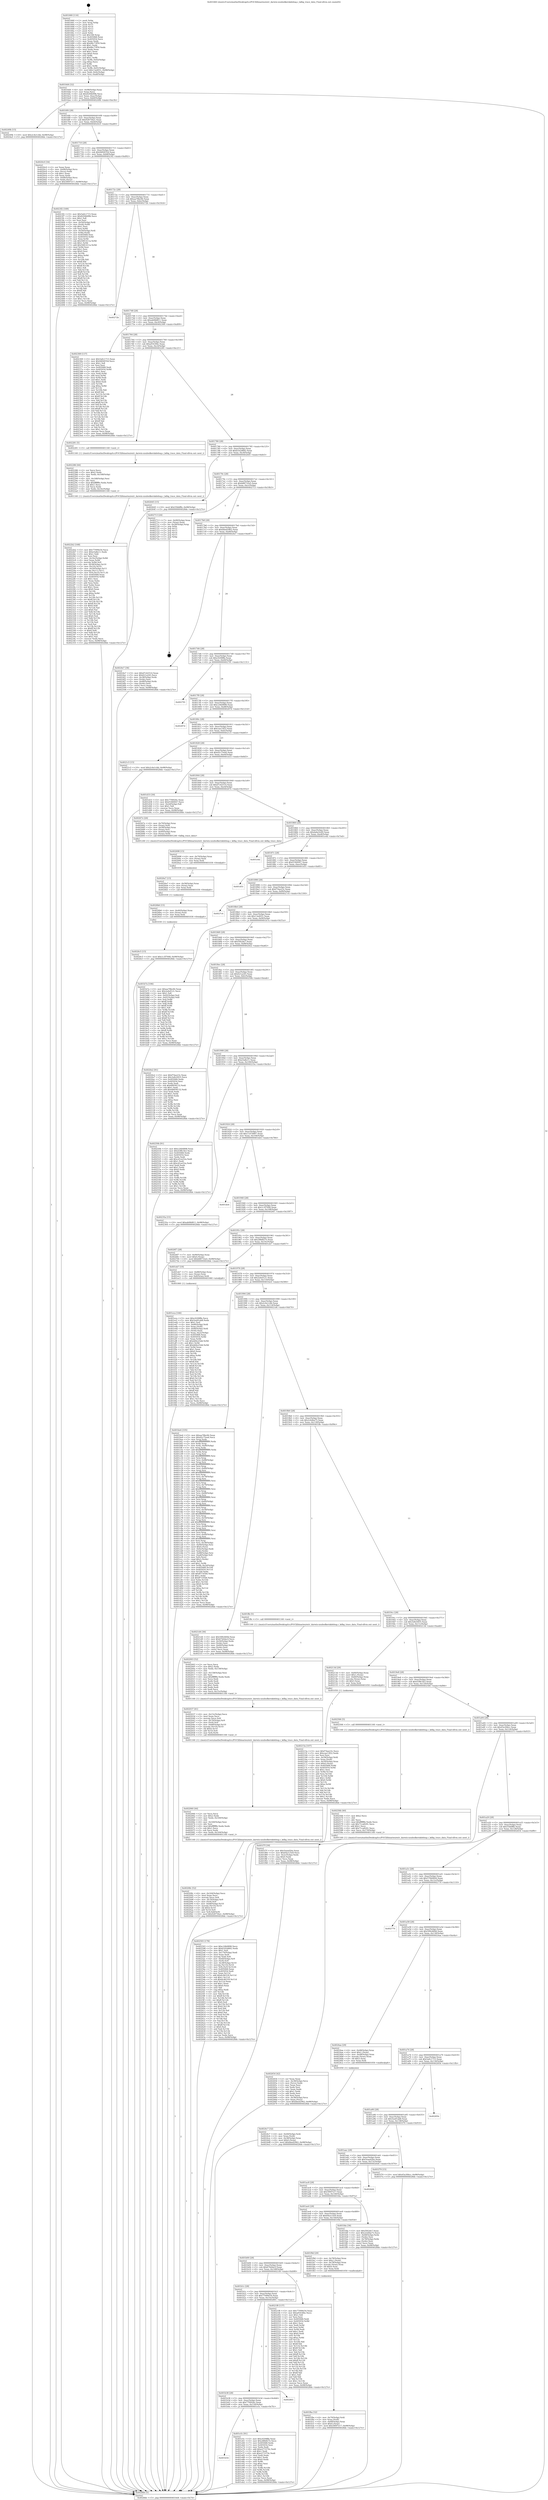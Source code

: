 digraph "0x401660" {
  label = "0x401660 (/mnt/c/Users/mathe/Desktop/tcc/POCII/binaries/extr_darwin-xnubsdkernkdebug.c_kdbg_trace_data_Final-ollvm.out::main(0))"
  labelloc = "t"
  node[shape=record]

  Entry [label="",width=0.3,height=0.3,shape=circle,fillcolor=black,style=filled]
  "0x4016d4" [label="{
     0x4016d4 [32]\l
     | [instrs]\l
     &nbsp;&nbsp;0x4016d4 \<+6\>: mov -0x98(%rbp),%eax\l
     &nbsp;&nbsp;0x4016da \<+2\>: mov %eax,%ecx\l
     &nbsp;&nbsp;0x4016dc \<+6\>: sub $0x8294b99b,%ecx\l
     &nbsp;&nbsp;0x4016e2 \<+6\>: mov %eax,-0xac(%rbp)\l
     &nbsp;&nbsp;0x4016e8 \<+6\>: mov %ecx,-0xb0(%rbp)\l
     &nbsp;&nbsp;0x4016ee \<+6\>: je 000000000040249b \<main+0xe3b\>\l
  }"]
  "0x40249b" [label="{
     0x40249b [15]\l
     | [instrs]\l
     &nbsp;&nbsp;0x40249b \<+10\>: movl $0x2c4e1cbb,-0x98(%rbp)\l
     &nbsp;&nbsp;0x4024a5 \<+5\>: jmp 00000000004028de \<main+0x127e\>\l
  }"]
  "0x4016f4" [label="{
     0x4016f4 [28]\l
     | [instrs]\l
     &nbsp;&nbsp;0x4016f4 \<+5\>: jmp 00000000004016f9 \<main+0x99\>\l
     &nbsp;&nbsp;0x4016f9 \<+6\>: mov -0xac(%rbp),%eax\l
     &nbsp;&nbsp;0x4016ff \<+5\>: sub $0x928756a1,%eax\l
     &nbsp;&nbsp;0x401704 \<+6\>: mov %eax,-0xb4(%rbp)\l
     &nbsp;&nbsp;0x40170a \<+6\>: je 00000000004020c0 \<main+0xa60\>\l
  }"]
  Exit [label="",width=0.3,height=0.3,shape=circle,fillcolor=black,style=filled,peripheries=2]
  "0x4020c0" [label="{
     0x4020c0 [34]\l
     | [instrs]\l
     &nbsp;&nbsp;0x4020c0 \<+2\>: xor %eax,%eax\l
     &nbsp;&nbsp;0x4020c2 \<+4\>: mov -0x68(%rbp),%rcx\l
     &nbsp;&nbsp;0x4020c6 \<+2\>: mov (%rcx),%edx\l
     &nbsp;&nbsp;0x4020c8 \<+3\>: sub $0x1,%eax\l
     &nbsp;&nbsp;0x4020cb \<+2\>: sub %eax,%edx\l
     &nbsp;&nbsp;0x4020cd \<+4\>: mov -0x68(%rbp),%rcx\l
     &nbsp;&nbsp;0x4020d1 \<+2\>: mov %edx,(%rcx)\l
     &nbsp;&nbsp;0x4020d3 \<+10\>: movl $0x5f097e17,-0x98(%rbp)\l
     &nbsp;&nbsp;0x4020dd \<+5\>: jmp 00000000004028de \<main+0x127e\>\l
  }"]
  "0x401710" [label="{
     0x401710 [28]\l
     | [instrs]\l
     &nbsp;&nbsp;0x401710 \<+5\>: jmp 0000000000401715 \<main+0xb5\>\l
     &nbsp;&nbsp;0x401715 \<+6\>: mov -0xac(%rbp),%eax\l
     &nbsp;&nbsp;0x40171b \<+5\>: sub $0x9d04f35d,%eax\l
     &nbsp;&nbsp;0x401720 \<+6\>: mov %eax,-0xb8(%rbp)\l
     &nbsp;&nbsp;0x401726 \<+6\>: je 00000000004023f2 \<main+0xd92\>\l
  }"]
  "0x4026c5" [label="{
     0x4026c5 [15]\l
     | [instrs]\l
     &nbsp;&nbsp;0x4026c5 \<+10\>: movl $0x1c3f7008,-0x98(%rbp)\l
     &nbsp;&nbsp;0x4026cf \<+5\>: jmp 00000000004028de \<main+0x127e\>\l
  }"]
  "0x4023f2" [label="{
     0x4023f2 [169]\l
     | [instrs]\l
     &nbsp;&nbsp;0x4023f2 \<+5\>: mov $0x5a0c1715,%eax\l
     &nbsp;&nbsp;0x4023f7 \<+5\>: mov $0x8294b99b,%ecx\l
     &nbsp;&nbsp;0x4023fc \<+2\>: mov $0x1,%dl\l
     &nbsp;&nbsp;0x4023fe \<+2\>: xor %esi,%esi\l
     &nbsp;&nbsp;0x402400 \<+4\>: mov -0x50(%rbp),%rdi\l
     &nbsp;&nbsp;0x402404 \<+3\>: mov (%rdi),%r8d\l
     &nbsp;&nbsp;0x402407 \<+3\>: sub $0x1,%esi\l
     &nbsp;&nbsp;0x40240a \<+3\>: sub %esi,%r8d\l
     &nbsp;&nbsp;0x40240d \<+4\>: mov -0x50(%rbp),%rdi\l
     &nbsp;&nbsp;0x402411 \<+3\>: mov %r8d,(%rdi)\l
     &nbsp;&nbsp;0x402414 \<+7\>: mov 0x405068,%esi\l
     &nbsp;&nbsp;0x40241b \<+8\>: mov 0x405054,%r8d\l
     &nbsp;&nbsp;0x402423 \<+3\>: mov %esi,%r9d\l
     &nbsp;&nbsp;0x402426 \<+7\>: sub $0x5081411a,%r9d\l
     &nbsp;&nbsp;0x40242d \<+4\>: sub $0x1,%r9d\l
     &nbsp;&nbsp;0x402431 \<+7\>: add $0x5081411a,%r9d\l
     &nbsp;&nbsp;0x402438 \<+4\>: imul %r9d,%esi\l
     &nbsp;&nbsp;0x40243c \<+3\>: and $0x1,%esi\l
     &nbsp;&nbsp;0x40243f \<+3\>: cmp $0x0,%esi\l
     &nbsp;&nbsp;0x402442 \<+4\>: sete %r10b\l
     &nbsp;&nbsp;0x402446 \<+4\>: cmp $0xa,%r8d\l
     &nbsp;&nbsp;0x40244a \<+4\>: setl %r11b\l
     &nbsp;&nbsp;0x40244e \<+3\>: mov %r10b,%bl\l
     &nbsp;&nbsp;0x402451 \<+3\>: xor $0xff,%bl\l
     &nbsp;&nbsp;0x402454 \<+3\>: mov %r11b,%r14b\l
     &nbsp;&nbsp;0x402457 \<+4\>: xor $0xff,%r14b\l
     &nbsp;&nbsp;0x40245b \<+3\>: xor $0x1,%dl\l
     &nbsp;&nbsp;0x40245e \<+3\>: mov %bl,%r15b\l
     &nbsp;&nbsp;0x402461 \<+4\>: and $0xff,%r15b\l
     &nbsp;&nbsp;0x402465 \<+3\>: and %dl,%r10b\l
     &nbsp;&nbsp;0x402468 \<+3\>: mov %r14b,%r12b\l
     &nbsp;&nbsp;0x40246b \<+4\>: and $0xff,%r12b\l
     &nbsp;&nbsp;0x40246f \<+3\>: and %dl,%r11b\l
     &nbsp;&nbsp;0x402472 \<+3\>: or %r10b,%r15b\l
     &nbsp;&nbsp;0x402475 \<+3\>: or %r11b,%r12b\l
     &nbsp;&nbsp;0x402478 \<+3\>: xor %r12b,%r15b\l
     &nbsp;&nbsp;0x40247b \<+3\>: or %r14b,%bl\l
     &nbsp;&nbsp;0x40247e \<+3\>: xor $0xff,%bl\l
     &nbsp;&nbsp;0x402481 \<+3\>: or $0x1,%dl\l
     &nbsp;&nbsp;0x402484 \<+2\>: and %dl,%bl\l
     &nbsp;&nbsp;0x402486 \<+3\>: or %bl,%r15b\l
     &nbsp;&nbsp;0x402489 \<+4\>: test $0x1,%r15b\l
     &nbsp;&nbsp;0x40248d \<+3\>: cmovne %ecx,%eax\l
     &nbsp;&nbsp;0x402490 \<+6\>: mov %eax,-0x98(%rbp)\l
     &nbsp;&nbsp;0x402496 \<+5\>: jmp 00000000004028de \<main+0x127e\>\l
  }"]
  "0x40172c" [label="{
     0x40172c [28]\l
     | [instrs]\l
     &nbsp;&nbsp;0x40172c \<+5\>: jmp 0000000000401731 \<main+0xd1\>\l
     &nbsp;&nbsp;0x401731 \<+6\>: mov -0xac(%rbp),%eax\l
     &nbsp;&nbsp;0x401737 \<+5\>: sub $0xaa78bc84,%eax\l
     &nbsp;&nbsp;0x40173c \<+6\>: mov %eax,-0xbc(%rbp)\l
     &nbsp;&nbsp;0x401742 \<+6\>: je 000000000040272b \<main+0x10cb\>\l
  }"]
  "0x4026b6" [label="{
     0x4026b6 [15]\l
     | [instrs]\l
     &nbsp;&nbsp;0x4026b6 \<+4\>: mov -0x40(%rbp),%rax\l
     &nbsp;&nbsp;0x4026ba \<+3\>: mov (%rax),%rax\l
     &nbsp;&nbsp;0x4026bd \<+3\>: mov %rax,%rdi\l
     &nbsp;&nbsp;0x4026c0 \<+5\>: call 0000000000401030 \<free@plt\>\l
     | [calls]\l
     &nbsp;&nbsp;0x401030 \{1\} (unknown)\l
  }"]
  "0x40272b" [label="{
     0x40272b\l
  }", style=dashed]
  "0x401748" [label="{
     0x401748 [28]\l
     | [instrs]\l
     &nbsp;&nbsp;0x401748 \<+5\>: jmp 000000000040174d \<main+0xed\>\l
     &nbsp;&nbsp;0x40174d \<+6\>: mov -0xac(%rbp),%eax\l
     &nbsp;&nbsp;0x401753 \<+5\>: sub $0xab08d811,%eax\l
     &nbsp;&nbsp;0x401758 \<+6\>: mov %eax,-0xc0(%rbp)\l
     &nbsp;&nbsp;0x40175e \<+6\>: je 0000000000402369 \<main+0xd09\>\l
  }"]
  "0x4026a7" [label="{
     0x4026a7 [15]\l
     | [instrs]\l
     &nbsp;&nbsp;0x4026a7 \<+4\>: mov -0x58(%rbp),%rax\l
     &nbsp;&nbsp;0x4026ab \<+3\>: mov (%rax),%rax\l
     &nbsp;&nbsp;0x4026ae \<+3\>: mov %rax,%rdi\l
     &nbsp;&nbsp;0x4026b1 \<+5\>: call 0000000000401030 \<free@plt\>\l
     | [calls]\l
     &nbsp;&nbsp;0x401030 \{1\} (unknown)\l
  }"]
  "0x402369" [label="{
     0x402369 [137]\l
     | [instrs]\l
     &nbsp;&nbsp;0x402369 \<+5\>: mov $0x5a0c1715,%eax\l
     &nbsp;&nbsp;0x40236e \<+5\>: mov $0x9d04f35d,%ecx\l
     &nbsp;&nbsp;0x402373 \<+2\>: mov $0x1,%dl\l
     &nbsp;&nbsp;0x402375 \<+2\>: xor %esi,%esi\l
     &nbsp;&nbsp;0x402377 \<+7\>: mov 0x405068,%edi\l
     &nbsp;&nbsp;0x40237e \<+8\>: mov 0x405054,%r8d\l
     &nbsp;&nbsp;0x402386 \<+3\>: sub $0x1,%esi\l
     &nbsp;&nbsp;0x402389 \<+3\>: mov %edi,%r9d\l
     &nbsp;&nbsp;0x40238c \<+3\>: add %esi,%r9d\l
     &nbsp;&nbsp;0x40238f \<+4\>: imul %r9d,%edi\l
     &nbsp;&nbsp;0x402393 \<+3\>: and $0x1,%edi\l
     &nbsp;&nbsp;0x402396 \<+3\>: cmp $0x0,%edi\l
     &nbsp;&nbsp;0x402399 \<+4\>: sete %r10b\l
     &nbsp;&nbsp;0x40239d \<+4\>: cmp $0xa,%r8d\l
     &nbsp;&nbsp;0x4023a1 \<+4\>: setl %r11b\l
     &nbsp;&nbsp;0x4023a5 \<+3\>: mov %r10b,%bl\l
     &nbsp;&nbsp;0x4023a8 \<+3\>: xor $0xff,%bl\l
     &nbsp;&nbsp;0x4023ab \<+3\>: mov %r11b,%r14b\l
     &nbsp;&nbsp;0x4023ae \<+4\>: xor $0xff,%r14b\l
     &nbsp;&nbsp;0x4023b2 \<+3\>: xor $0x1,%dl\l
     &nbsp;&nbsp;0x4023b5 \<+3\>: mov %bl,%r15b\l
     &nbsp;&nbsp;0x4023b8 \<+4\>: and $0xff,%r15b\l
     &nbsp;&nbsp;0x4023bc \<+3\>: and %dl,%r10b\l
     &nbsp;&nbsp;0x4023bf \<+3\>: mov %r14b,%r12b\l
     &nbsp;&nbsp;0x4023c2 \<+4\>: and $0xff,%r12b\l
     &nbsp;&nbsp;0x4023c6 \<+3\>: and %dl,%r11b\l
     &nbsp;&nbsp;0x4023c9 \<+3\>: or %r10b,%r15b\l
     &nbsp;&nbsp;0x4023cc \<+3\>: or %r11b,%r12b\l
     &nbsp;&nbsp;0x4023cf \<+3\>: xor %r12b,%r15b\l
     &nbsp;&nbsp;0x4023d2 \<+3\>: or %r14b,%bl\l
     &nbsp;&nbsp;0x4023d5 \<+3\>: xor $0xff,%bl\l
     &nbsp;&nbsp;0x4023d8 \<+3\>: or $0x1,%dl\l
     &nbsp;&nbsp;0x4023db \<+2\>: and %dl,%bl\l
     &nbsp;&nbsp;0x4023dd \<+3\>: or %bl,%r15b\l
     &nbsp;&nbsp;0x4023e0 \<+4\>: test $0x1,%r15b\l
     &nbsp;&nbsp;0x4023e4 \<+3\>: cmovne %ecx,%eax\l
     &nbsp;&nbsp;0x4023e7 \<+6\>: mov %eax,-0x98(%rbp)\l
     &nbsp;&nbsp;0x4023ed \<+5\>: jmp 00000000004028de \<main+0x127e\>\l
  }"]
  "0x401764" [label="{
     0x401764 [28]\l
     | [instrs]\l
     &nbsp;&nbsp;0x401764 \<+5\>: jmp 0000000000401769 \<main+0x109\>\l
     &nbsp;&nbsp;0x401769 \<+6\>: mov -0xac(%rbp),%eax\l
     &nbsp;&nbsp;0x40176f \<+5\>: sub $0xaf5430bc,%eax\l
     &nbsp;&nbsp;0x401774 \<+6\>: mov %eax,-0xc4(%rbp)\l
     &nbsp;&nbsp;0x40177a \<+6\>: je 0000000000402281 \<main+0xc21\>\l
  }"]
  "0x402698" [label="{
     0x402698 [15]\l
     | [instrs]\l
     &nbsp;&nbsp;0x402698 \<+4\>: mov -0x70(%rbp),%rax\l
     &nbsp;&nbsp;0x40269c \<+3\>: mov (%rax),%rax\l
     &nbsp;&nbsp;0x40269f \<+3\>: mov %rax,%rdi\l
     &nbsp;&nbsp;0x4026a2 \<+5\>: call 0000000000401030 \<free@plt\>\l
     | [calls]\l
     &nbsp;&nbsp;0x401030 \{1\} (unknown)\l
  }"]
  "0x402281" [label="{
     0x402281 [5]\l
     | [instrs]\l
     &nbsp;&nbsp;0x402281 \<+5\>: call 0000000000401160 \<next_i\>\l
     | [calls]\l
     &nbsp;&nbsp;0x401160 \{1\} (/mnt/c/Users/mathe/Desktop/tcc/POCII/binaries/extr_darwin-xnubsdkernkdebug.c_kdbg_trace_data_Final-ollvm.out::next_i)\l
  }"]
  "0x401780" [label="{
     0x401780 [28]\l
     | [instrs]\l
     &nbsp;&nbsp;0x401780 \<+5\>: jmp 0000000000401785 \<main+0x125\>\l
     &nbsp;&nbsp;0x401785 \<+6\>: mov -0xac(%rbp),%eax\l
     &nbsp;&nbsp;0x40178b \<+5\>: sub $0xb162d682,%eax\l
     &nbsp;&nbsp;0x401790 \<+6\>: mov %eax,-0xc8(%rbp)\l
     &nbsp;&nbsp;0x401796 \<+6\>: je 0000000000402645 \<main+0xfe5\>\l
  }"]
  "0x402593" [label="{
     0x402593 [178]\l
     | [instrs]\l
     &nbsp;&nbsp;0x402593 \<+5\>: mov $0xc24b0898,%ecx\l
     &nbsp;&nbsp;0x402598 \<+5\>: mov $0xb162d682,%edx\l
     &nbsp;&nbsp;0x40259d \<+3\>: mov $0x1,%sil\l
     &nbsp;&nbsp;0x4025a0 \<+6\>: mov -0x170(%rbp),%edi\l
     &nbsp;&nbsp;0x4025a6 \<+3\>: imul %eax,%edi\l
     &nbsp;&nbsp;0x4025a9 \<+3\>: movslq %edi,%r8\l
     &nbsp;&nbsp;0x4025ac \<+4\>: mov -0x40(%rbp),%r9\l
     &nbsp;&nbsp;0x4025b0 \<+3\>: mov (%r9),%r9\l
     &nbsp;&nbsp;0x4025b3 \<+4\>: mov -0x38(%rbp),%r10\l
     &nbsp;&nbsp;0x4025b7 \<+3\>: movslq (%r10),%r10\l
     &nbsp;&nbsp;0x4025ba \<+4\>: mov %r8,(%r9,%r10,8)\l
     &nbsp;&nbsp;0x4025be \<+7\>: mov 0x405068,%eax\l
     &nbsp;&nbsp;0x4025c5 \<+7\>: mov 0x405054,%edi\l
     &nbsp;&nbsp;0x4025cc \<+3\>: mov %eax,%r11d\l
     &nbsp;&nbsp;0x4025cf \<+7\>: add $0x6c46318,%r11d\l
     &nbsp;&nbsp;0x4025d6 \<+4\>: sub $0x1,%r11d\l
     &nbsp;&nbsp;0x4025da \<+7\>: sub $0x6c46318,%r11d\l
     &nbsp;&nbsp;0x4025e1 \<+4\>: imul %r11d,%eax\l
     &nbsp;&nbsp;0x4025e5 \<+3\>: and $0x1,%eax\l
     &nbsp;&nbsp;0x4025e8 \<+3\>: cmp $0x0,%eax\l
     &nbsp;&nbsp;0x4025eb \<+3\>: sete %bl\l
     &nbsp;&nbsp;0x4025ee \<+3\>: cmp $0xa,%edi\l
     &nbsp;&nbsp;0x4025f1 \<+4\>: setl %r14b\l
     &nbsp;&nbsp;0x4025f5 \<+3\>: mov %bl,%r15b\l
     &nbsp;&nbsp;0x4025f8 \<+4\>: xor $0xff,%r15b\l
     &nbsp;&nbsp;0x4025fc \<+3\>: mov %r14b,%r12b\l
     &nbsp;&nbsp;0x4025ff \<+4\>: xor $0xff,%r12b\l
     &nbsp;&nbsp;0x402603 \<+4\>: xor $0x0,%sil\l
     &nbsp;&nbsp;0x402607 \<+3\>: mov %r15b,%r13b\l
     &nbsp;&nbsp;0x40260a \<+4\>: and $0x0,%r13b\l
     &nbsp;&nbsp;0x40260e \<+3\>: and %sil,%bl\l
     &nbsp;&nbsp;0x402611 \<+3\>: mov %r12b,%al\l
     &nbsp;&nbsp;0x402614 \<+2\>: and $0x0,%al\l
     &nbsp;&nbsp;0x402616 \<+3\>: and %sil,%r14b\l
     &nbsp;&nbsp;0x402619 \<+3\>: or %bl,%r13b\l
     &nbsp;&nbsp;0x40261c \<+3\>: or %r14b,%al\l
     &nbsp;&nbsp;0x40261f \<+3\>: xor %al,%r13b\l
     &nbsp;&nbsp;0x402622 \<+3\>: or %r12b,%r15b\l
     &nbsp;&nbsp;0x402625 \<+4\>: xor $0xff,%r15b\l
     &nbsp;&nbsp;0x402629 \<+4\>: or $0x0,%sil\l
     &nbsp;&nbsp;0x40262d \<+3\>: and %sil,%r15b\l
     &nbsp;&nbsp;0x402630 \<+3\>: or %r15b,%r13b\l
     &nbsp;&nbsp;0x402633 \<+4\>: test $0x1,%r13b\l
     &nbsp;&nbsp;0x402637 \<+3\>: cmovne %edx,%ecx\l
     &nbsp;&nbsp;0x40263a \<+6\>: mov %ecx,-0x98(%rbp)\l
     &nbsp;&nbsp;0x402640 \<+5\>: jmp 00000000004028de \<main+0x127e\>\l
  }"]
  "0x402645" [label="{
     0x402645 [15]\l
     | [instrs]\l
     &nbsp;&nbsp;0x402645 \<+10\>: movl $0x55bbfffe,-0x98(%rbp)\l
     &nbsp;&nbsp;0x40264f \<+5\>: jmp 00000000004028de \<main+0x127e\>\l
  }"]
  "0x40179c" [label="{
     0x40179c [28]\l
     | [instrs]\l
     &nbsp;&nbsp;0x40179c \<+5\>: jmp 00000000004017a1 \<main+0x141\>\l
     &nbsp;&nbsp;0x4017a1 \<+6\>: mov -0xac(%rbp),%eax\l
     &nbsp;&nbsp;0x4017a7 \<+5\>: sub $0xb88732a5,%eax\l
     &nbsp;&nbsp;0x4017ac \<+6\>: mov %eax,-0xcc(%rbp)\l
     &nbsp;&nbsp;0x4017b2 \<+6\>: je 0000000000402713 \<main+0x10b3\>\l
  }"]
  "0x40256b" [label="{
     0x40256b [40]\l
     | [instrs]\l
     &nbsp;&nbsp;0x40256b \<+5\>: mov $0x2,%ecx\l
     &nbsp;&nbsp;0x402570 \<+1\>: cltd\l
     &nbsp;&nbsp;0x402571 \<+2\>: idiv %ecx\l
     &nbsp;&nbsp;0x402573 \<+6\>: imul $0xfffffffe,%edx,%ecx\l
     &nbsp;&nbsp;0x402579 \<+6\>: sub $0x71ca8291,%ecx\l
     &nbsp;&nbsp;0x40257f \<+3\>: add $0x1,%ecx\l
     &nbsp;&nbsp;0x402582 \<+6\>: add $0x71ca8291,%ecx\l
     &nbsp;&nbsp;0x402588 \<+6\>: mov %ecx,-0x170(%rbp)\l
     &nbsp;&nbsp;0x40258e \<+5\>: call 0000000000401160 \<next_i\>\l
     | [calls]\l
     &nbsp;&nbsp;0x401160 \{1\} (/mnt/c/Users/mathe/Desktop/tcc/POCII/binaries/extr_darwin-xnubsdkernkdebug.c_kdbg_trace_data_Final-ollvm.out::next_i)\l
  }"]
  "0x402713" [label="{
     0x402713 [24]\l
     | [instrs]\l
     &nbsp;&nbsp;0x402713 \<+7\>: mov -0x90(%rbp),%rax\l
     &nbsp;&nbsp;0x40271a \<+2\>: mov (%rax),%eax\l
     &nbsp;&nbsp;0x40271c \<+4\>: lea -0x28(%rbp),%rsp\l
     &nbsp;&nbsp;0x402720 \<+1\>: pop %rbx\l
     &nbsp;&nbsp;0x402721 \<+2\>: pop %r12\l
     &nbsp;&nbsp;0x402723 \<+2\>: pop %r13\l
     &nbsp;&nbsp;0x402725 \<+2\>: pop %r14\l
     &nbsp;&nbsp;0x402727 \<+2\>: pop %r15\l
     &nbsp;&nbsp;0x402729 \<+1\>: pop %rbp\l
     &nbsp;&nbsp;0x40272a \<+1\>: ret\l
  }"]
  "0x4017b8" [label="{
     0x4017b8 [28]\l
     | [instrs]\l
     &nbsp;&nbsp;0x4017b8 \<+5\>: jmp 00000000004017bd \<main+0x15d\>\l
     &nbsp;&nbsp;0x4017bd \<+6\>: mov -0xac(%rbp),%eax\l
     &nbsp;&nbsp;0x4017c3 \<+5\>: sub $0xbbed2962,%eax\l
     &nbsp;&nbsp;0x4017c8 \<+6\>: mov %eax,-0xd0(%rbp)\l
     &nbsp;&nbsp;0x4017ce \<+6\>: je 00000000004024e7 \<main+0xe87\>\l
  }"]
  "0x4024c7" [label="{
     0x4024c7 [32]\l
     | [instrs]\l
     &nbsp;&nbsp;0x4024c7 \<+4\>: mov -0x40(%rbp),%rdi\l
     &nbsp;&nbsp;0x4024cb \<+3\>: mov %rax,(%rdi)\l
     &nbsp;&nbsp;0x4024ce \<+4\>: mov -0x38(%rbp),%rax\l
     &nbsp;&nbsp;0x4024d2 \<+6\>: movl $0x0,(%rax)\l
     &nbsp;&nbsp;0x4024d8 \<+10\>: movl $0xbbed2962,-0x98(%rbp)\l
     &nbsp;&nbsp;0x4024e2 \<+5\>: jmp 00000000004028de \<main+0x127e\>\l
  }"]
  "0x4024e7" [label="{
     0x4024e7 [36]\l
     | [instrs]\l
     &nbsp;&nbsp;0x4024e7 \<+5\>: mov $0xd7c62514,%eax\l
     &nbsp;&nbsp;0x4024ec \<+5\>: mov $0x621a245,%ecx\l
     &nbsp;&nbsp;0x4024f1 \<+4\>: mov -0x38(%rbp),%rdx\l
     &nbsp;&nbsp;0x4024f5 \<+2\>: mov (%rdx),%esi\l
     &nbsp;&nbsp;0x4024f7 \<+4\>: mov -0x48(%rbp),%rdx\l
     &nbsp;&nbsp;0x4024fb \<+2\>: cmp (%rdx),%esi\l
     &nbsp;&nbsp;0x4024fd \<+3\>: cmovl %ecx,%eax\l
     &nbsp;&nbsp;0x402500 \<+6\>: mov %eax,-0x98(%rbp)\l
     &nbsp;&nbsp;0x402506 \<+5\>: jmp 00000000004028de \<main+0x127e\>\l
  }"]
  "0x4017d4" [label="{
     0x4017d4 [28]\l
     | [instrs]\l
     &nbsp;&nbsp;0x4017d4 \<+5\>: jmp 00000000004017d9 \<main+0x179\>\l
     &nbsp;&nbsp;0x4017d9 \<+6\>: mov -0xac(%rbp),%eax\l
     &nbsp;&nbsp;0x4017df \<+5\>: sub $0xc0208ffa,%eax\l
     &nbsp;&nbsp;0x4017e4 \<+6\>: mov %eax,-0xd4(%rbp)\l
     &nbsp;&nbsp;0x4017ea \<+6\>: je 0000000000402791 \<main+0x1131\>\l
  }"]
  "0x4022b2" [label="{
     0x4022b2 [168]\l
     | [instrs]\l
     &nbsp;&nbsp;0x4022b2 \<+5\>: mov $0x77099e54,%ecx\l
     &nbsp;&nbsp;0x4022b7 \<+5\>: mov $0xe5a8e11,%edx\l
     &nbsp;&nbsp;0x4022bc \<+3\>: mov $0x1,%dil\l
     &nbsp;&nbsp;0x4022bf \<+2\>: xor %esi,%esi\l
     &nbsp;&nbsp;0x4022c1 \<+7\>: mov -0x16c(%rbp),%r8d\l
     &nbsp;&nbsp;0x4022c8 \<+4\>: imul %eax,%r8d\l
     &nbsp;&nbsp;0x4022cc \<+3\>: movslq %r8d,%r9\l
     &nbsp;&nbsp;0x4022cf \<+4\>: mov -0x58(%rbp),%r10\l
     &nbsp;&nbsp;0x4022d3 \<+3\>: mov (%r10),%r10\l
     &nbsp;&nbsp;0x4022d6 \<+4\>: mov -0x50(%rbp),%r11\l
     &nbsp;&nbsp;0x4022da \<+3\>: movslq (%r11),%r11\l
     &nbsp;&nbsp;0x4022dd \<+4\>: mov %r9,(%r10,%r11,8)\l
     &nbsp;&nbsp;0x4022e1 \<+7\>: mov 0x405068,%eax\l
     &nbsp;&nbsp;0x4022e8 \<+8\>: mov 0x405054,%r8d\l
     &nbsp;&nbsp;0x4022f0 \<+3\>: sub $0x1,%esi\l
     &nbsp;&nbsp;0x4022f3 \<+2\>: mov %eax,%ebx\l
     &nbsp;&nbsp;0x4022f5 \<+2\>: add %esi,%ebx\l
     &nbsp;&nbsp;0x4022f7 \<+3\>: imul %ebx,%eax\l
     &nbsp;&nbsp;0x4022fa \<+3\>: and $0x1,%eax\l
     &nbsp;&nbsp;0x4022fd \<+3\>: cmp $0x0,%eax\l
     &nbsp;&nbsp;0x402300 \<+4\>: sete %r14b\l
     &nbsp;&nbsp;0x402304 \<+4\>: cmp $0xa,%r8d\l
     &nbsp;&nbsp;0x402308 \<+4\>: setl %r15b\l
     &nbsp;&nbsp;0x40230c \<+3\>: mov %r14b,%r12b\l
     &nbsp;&nbsp;0x40230f \<+4\>: xor $0xff,%r12b\l
     &nbsp;&nbsp;0x402313 \<+3\>: mov %r15b,%r13b\l
     &nbsp;&nbsp;0x402316 \<+4\>: xor $0xff,%r13b\l
     &nbsp;&nbsp;0x40231a \<+4\>: xor $0x0,%dil\l
     &nbsp;&nbsp;0x40231e \<+3\>: mov %r12b,%al\l
     &nbsp;&nbsp;0x402321 \<+2\>: and $0x0,%al\l
     &nbsp;&nbsp;0x402323 \<+3\>: and %dil,%r14b\l
     &nbsp;&nbsp;0x402326 \<+3\>: mov %r13b,%sil\l
     &nbsp;&nbsp;0x402329 \<+4\>: and $0x0,%sil\l
     &nbsp;&nbsp;0x40232d \<+3\>: and %dil,%r15b\l
     &nbsp;&nbsp;0x402330 \<+3\>: or %r14b,%al\l
     &nbsp;&nbsp;0x402333 \<+3\>: or %r15b,%sil\l
     &nbsp;&nbsp;0x402336 \<+3\>: xor %sil,%al\l
     &nbsp;&nbsp;0x402339 \<+3\>: or %r13b,%r12b\l
     &nbsp;&nbsp;0x40233c \<+4\>: xor $0xff,%r12b\l
     &nbsp;&nbsp;0x402340 \<+4\>: or $0x0,%dil\l
     &nbsp;&nbsp;0x402344 \<+3\>: and %dil,%r12b\l
     &nbsp;&nbsp;0x402347 \<+3\>: or %r12b,%al\l
     &nbsp;&nbsp;0x40234a \<+2\>: test $0x1,%al\l
     &nbsp;&nbsp;0x40234c \<+3\>: cmovne %edx,%ecx\l
     &nbsp;&nbsp;0x40234f \<+6\>: mov %ecx,-0x98(%rbp)\l
     &nbsp;&nbsp;0x402355 \<+5\>: jmp 00000000004028de \<main+0x127e\>\l
  }"]
  "0x402791" [label="{
     0x402791\l
  }", style=dashed]
  "0x4017f0" [label="{
     0x4017f0 [28]\l
     | [instrs]\l
     &nbsp;&nbsp;0x4017f0 \<+5\>: jmp 00000000004017f5 \<main+0x195\>\l
     &nbsp;&nbsp;0x4017f5 \<+6\>: mov -0xac(%rbp),%eax\l
     &nbsp;&nbsp;0x4017fb \<+5\>: sub $0xc24b0898,%eax\l
     &nbsp;&nbsp;0x401800 \<+6\>: mov %eax,-0xd8(%rbp)\l
     &nbsp;&nbsp;0x401806 \<+6\>: je 000000000040287d \<main+0x121d\>\l
  }"]
  "0x402286" [label="{
     0x402286 [44]\l
     | [instrs]\l
     &nbsp;&nbsp;0x402286 \<+2\>: xor %ecx,%ecx\l
     &nbsp;&nbsp;0x402288 \<+5\>: mov $0x2,%edx\l
     &nbsp;&nbsp;0x40228d \<+6\>: mov %edx,-0x168(%rbp)\l
     &nbsp;&nbsp;0x402293 \<+1\>: cltd\l
     &nbsp;&nbsp;0x402294 \<+6\>: mov -0x168(%rbp),%esi\l
     &nbsp;&nbsp;0x40229a \<+2\>: idiv %esi\l
     &nbsp;&nbsp;0x40229c \<+6\>: imul $0xfffffffe,%edx,%edx\l
     &nbsp;&nbsp;0x4022a2 \<+3\>: sub $0x1,%ecx\l
     &nbsp;&nbsp;0x4022a5 \<+2\>: sub %ecx,%edx\l
     &nbsp;&nbsp;0x4022a7 \<+6\>: mov %edx,-0x16c(%rbp)\l
     &nbsp;&nbsp;0x4022ad \<+5\>: call 0000000000401160 \<next_i\>\l
     | [calls]\l
     &nbsp;&nbsp;0x401160 \{1\} (/mnt/c/Users/mathe/Desktop/tcc/POCII/binaries/extr_darwin-xnubsdkernkdebug.c_kdbg_trace_data_Final-ollvm.out::next_i)\l
  }"]
  "0x40287d" [label="{
     0x40287d\l
  }", style=dashed]
  "0x40180c" [label="{
     0x40180c [28]\l
     | [instrs]\l
     &nbsp;&nbsp;0x40180c \<+5\>: jmp 0000000000401811 \<main+0x1b1\>\l
     &nbsp;&nbsp;0x401811 \<+6\>: mov -0xac(%rbp),%eax\l
     &nbsp;&nbsp;0x401817 \<+5\>: sub $0xcaa13f22,%eax\l
     &nbsp;&nbsp;0x40181c \<+6\>: mov %eax,-0xdc(%rbp)\l
     &nbsp;&nbsp;0x401822 \<+6\>: je 00000000004021c5 \<main+0xb65\>\l
  }"]
  "0x40215a" [label="{
     0x40215a [107]\l
     | [instrs]\l
     &nbsp;&nbsp;0x40215a \<+5\>: mov $0xf74ae23c,%ecx\l
     &nbsp;&nbsp;0x40215f \<+5\>: mov $0xcaa13f22,%edx\l
     &nbsp;&nbsp;0x402164 \<+2\>: xor %esi,%esi\l
     &nbsp;&nbsp;0x402166 \<+4\>: mov -0x58(%rbp),%rdi\l
     &nbsp;&nbsp;0x40216a \<+3\>: mov %rax,(%rdi)\l
     &nbsp;&nbsp;0x40216d \<+4\>: mov -0x50(%rbp),%rax\l
     &nbsp;&nbsp;0x402171 \<+6\>: movl $0x0,(%rax)\l
     &nbsp;&nbsp;0x402177 \<+8\>: mov 0x405068,%r8d\l
     &nbsp;&nbsp;0x40217f \<+8\>: mov 0x405054,%r9d\l
     &nbsp;&nbsp;0x402187 \<+3\>: sub $0x1,%esi\l
     &nbsp;&nbsp;0x40218a \<+3\>: mov %r8d,%r10d\l
     &nbsp;&nbsp;0x40218d \<+3\>: add %esi,%r10d\l
     &nbsp;&nbsp;0x402190 \<+4\>: imul %r10d,%r8d\l
     &nbsp;&nbsp;0x402194 \<+4\>: and $0x1,%r8d\l
     &nbsp;&nbsp;0x402198 \<+4\>: cmp $0x0,%r8d\l
     &nbsp;&nbsp;0x40219c \<+4\>: sete %r11b\l
     &nbsp;&nbsp;0x4021a0 \<+4\>: cmp $0xa,%r9d\l
     &nbsp;&nbsp;0x4021a4 \<+3\>: setl %bl\l
     &nbsp;&nbsp;0x4021a7 \<+3\>: mov %r11b,%r14b\l
     &nbsp;&nbsp;0x4021aa \<+3\>: and %bl,%r14b\l
     &nbsp;&nbsp;0x4021ad \<+3\>: xor %bl,%r11b\l
     &nbsp;&nbsp;0x4021b0 \<+3\>: or %r11b,%r14b\l
     &nbsp;&nbsp;0x4021b3 \<+4\>: test $0x1,%r14b\l
     &nbsp;&nbsp;0x4021b7 \<+3\>: cmovne %edx,%ecx\l
     &nbsp;&nbsp;0x4021ba \<+6\>: mov %ecx,-0x98(%rbp)\l
     &nbsp;&nbsp;0x4021c0 \<+5\>: jmp 00000000004028de \<main+0x127e\>\l
  }"]
  "0x4021c5" [label="{
     0x4021c5 [15]\l
     | [instrs]\l
     &nbsp;&nbsp;0x4021c5 \<+10\>: movl $0x2c4e1cbb,-0x98(%rbp)\l
     &nbsp;&nbsp;0x4021cf \<+5\>: jmp 00000000004028de \<main+0x127e\>\l
  }"]
  "0x401828" [label="{
     0x401828 [28]\l
     | [instrs]\l
     &nbsp;&nbsp;0x401828 \<+5\>: jmp 000000000040182d \<main+0x1cd\>\l
     &nbsp;&nbsp;0x40182d \<+6\>: mov -0xac(%rbp),%eax\l
     &nbsp;&nbsp;0x401833 \<+5\>: sub $0xd2c75ee6,%eax\l
     &nbsp;&nbsp;0x401838 \<+6\>: mov %eax,-0xe0(%rbp)\l
     &nbsp;&nbsp;0x40183e \<+6\>: je 0000000000401d33 \<main+0x6d3\>\l
  }"]
  "0x40208c" [label="{
     0x40208c [52]\l
     | [instrs]\l
     &nbsp;&nbsp;0x40208c \<+6\>: mov -0x164(%rbp),%ecx\l
     &nbsp;&nbsp;0x402092 \<+3\>: imul %eax,%ecx\l
     &nbsp;&nbsp;0x402095 \<+3\>: movslq %ecx,%r8\l
     &nbsp;&nbsp;0x402098 \<+4\>: mov -0x70(%rbp),%r9\l
     &nbsp;&nbsp;0x40209c \<+3\>: mov (%r9),%r9\l
     &nbsp;&nbsp;0x40209f \<+4\>: mov -0x68(%rbp),%r10\l
     &nbsp;&nbsp;0x4020a3 \<+3\>: movslq (%r10),%r10\l
     &nbsp;&nbsp;0x4020a6 \<+4\>: shl $0x4,%r10\l
     &nbsp;&nbsp;0x4020aa \<+3\>: add %r10,%r9\l
     &nbsp;&nbsp;0x4020ad \<+4\>: mov %r8,0x8(%r9)\l
     &nbsp;&nbsp;0x4020b1 \<+10\>: movl $0x928756a1,-0x98(%rbp)\l
     &nbsp;&nbsp;0x4020bb \<+5\>: jmp 00000000004028de \<main+0x127e\>\l
  }"]
  "0x401d33" [label="{
     0x401d33 [30]\l
     | [instrs]\l
     &nbsp;&nbsp;0x401d33 \<+5\>: mov $0x77f4926c,%eax\l
     &nbsp;&nbsp;0x401d38 \<+5\>: mov $0xf3360047,%ecx\l
     &nbsp;&nbsp;0x401d3d \<+3\>: mov -0x2d(%rbp),%dl\l
     &nbsp;&nbsp;0x401d40 \<+3\>: test $0x1,%dl\l
     &nbsp;&nbsp;0x401d43 \<+3\>: cmovne %ecx,%eax\l
     &nbsp;&nbsp;0x401d46 \<+6\>: mov %eax,-0x98(%rbp)\l
     &nbsp;&nbsp;0x401d4c \<+5\>: jmp 00000000004028de \<main+0x127e\>\l
  }"]
  "0x401844" [label="{
     0x401844 [28]\l
     | [instrs]\l
     &nbsp;&nbsp;0x401844 \<+5\>: jmp 0000000000401849 \<main+0x1e9\>\l
     &nbsp;&nbsp;0x401849 \<+6\>: mov -0xac(%rbp),%eax\l
     &nbsp;&nbsp;0x40184f \<+5\>: sub $0xd7c62514,%eax\l
     &nbsp;&nbsp;0x401854 \<+6\>: mov %eax,-0xe4(%rbp)\l
     &nbsp;&nbsp;0x40185a \<+6\>: je 000000000040267e \<main+0x101e\>\l
  }"]
  "0x402060" [label="{
     0x402060 [44]\l
     | [instrs]\l
     &nbsp;&nbsp;0x402060 \<+2\>: xor %ecx,%ecx\l
     &nbsp;&nbsp;0x402062 \<+5\>: mov $0x2,%edx\l
     &nbsp;&nbsp;0x402067 \<+6\>: mov %edx,-0x160(%rbp)\l
     &nbsp;&nbsp;0x40206d \<+1\>: cltd\l
     &nbsp;&nbsp;0x40206e \<+6\>: mov -0x160(%rbp),%esi\l
     &nbsp;&nbsp;0x402074 \<+2\>: idiv %esi\l
     &nbsp;&nbsp;0x402076 \<+6\>: imul $0xfffffffe,%edx,%edx\l
     &nbsp;&nbsp;0x40207c \<+3\>: sub $0x1,%ecx\l
     &nbsp;&nbsp;0x40207f \<+2\>: sub %ecx,%edx\l
     &nbsp;&nbsp;0x402081 \<+6\>: mov %edx,-0x164(%rbp)\l
     &nbsp;&nbsp;0x402087 \<+5\>: call 0000000000401160 \<next_i\>\l
     | [calls]\l
     &nbsp;&nbsp;0x401160 \{1\} (/mnt/c/Users/mathe/Desktop/tcc/POCII/binaries/extr_darwin-xnubsdkernkdebug.c_kdbg_trace_data_Final-ollvm.out::next_i)\l
  }"]
  "0x40267e" [label="{
     0x40267e [26]\l
     | [instrs]\l
     &nbsp;&nbsp;0x40267e \<+4\>: mov -0x70(%rbp),%rax\l
     &nbsp;&nbsp;0x402682 \<+3\>: mov (%rax),%rdi\l
     &nbsp;&nbsp;0x402685 \<+4\>: mov -0x58(%rbp),%rax\l
     &nbsp;&nbsp;0x402689 \<+3\>: mov (%rax),%rsi\l
     &nbsp;&nbsp;0x40268c \<+4\>: mov -0x40(%rbp),%rax\l
     &nbsp;&nbsp;0x402690 \<+3\>: mov (%rax),%rdx\l
     &nbsp;&nbsp;0x402693 \<+5\>: call 0000000000401240 \<kdbg_trace_data\>\l
     | [calls]\l
     &nbsp;&nbsp;0x401240 \{1\} (/mnt/c/Users/mathe/Desktop/tcc/POCII/binaries/extr_darwin-xnubsdkernkdebug.c_kdbg_trace_data_Final-ollvm.out::kdbg_trace_data)\l
  }"]
  "0x401860" [label="{
     0x401860 [28]\l
     | [instrs]\l
     &nbsp;&nbsp;0x401860 \<+5\>: jmp 0000000000401865 \<main+0x205\>\l
     &nbsp;&nbsp;0x401865 \<+6\>: mov -0xac(%rbp),%eax\l
     &nbsp;&nbsp;0x40186b \<+5\>: sub $0xdabe5e49,%eax\l
     &nbsp;&nbsp;0x401870 \<+6\>: mov %eax,-0xe8(%rbp)\l
     &nbsp;&nbsp;0x401876 \<+6\>: je 0000000000401e4d \<main+0x7ed\>\l
  }"]
  "0x402037" [label="{
     0x402037 [41]\l
     | [instrs]\l
     &nbsp;&nbsp;0x402037 \<+6\>: mov -0x15c(%rbp),%ecx\l
     &nbsp;&nbsp;0x40203d \<+3\>: imul %eax,%ecx\l
     &nbsp;&nbsp;0x402040 \<+3\>: movslq %ecx,%r8\l
     &nbsp;&nbsp;0x402043 \<+4\>: mov -0x70(%rbp),%r9\l
     &nbsp;&nbsp;0x402047 \<+3\>: mov (%r9),%r9\l
     &nbsp;&nbsp;0x40204a \<+4\>: mov -0x68(%rbp),%r10\l
     &nbsp;&nbsp;0x40204e \<+3\>: movslq (%r10),%r10\l
     &nbsp;&nbsp;0x402051 \<+4\>: shl $0x4,%r10\l
     &nbsp;&nbsp;0x402055 \<+3\>: add %r10,%r9\l
     &nbsp;&nbsp;0x402058 \<+3\>: mov %r8,(%r9)\l
     &nbsp;&nbsp;0x40205b \<+5\>: call 0000000000401160 \<next_i\>\l
     | [calls]\l
     &nbsp;&nbsp;0x401160 \{1\} (/mnt/c/Users/mathe/Desktop/tcc/POCII/binaries/extr_darwin-xnubsdkernkdebug.c_kdbg_trace_data_Final-ollvm.out::next_i)\l
  }"]
  "0x401e4d" [label="{
     0x401e4d\l
  }", style=dashed]
  "0x40187c" [label="{
     0x40187c [28]\l
     | [instrs]\l
     &nbsp;&nbsp;0x40187c \<+5\>: jmp 0000000000401881 \<main+0x221\>\l
     &nbsp;&nbsp;0x401881 \<+6\>: mov -0xac(%rbp),%eax\l
     &nbsp;&nbsp;0x401887 \<+5\>: sub $0xf3360047,%eax\l
     &nbsp;&nbsp;0x40188c \<+6\>: mov %eax,-0xec(%rbp)\l
     &nbsp;&nbsp;0x401892 \<+6\>: je 0000000000401d51 \<main+0x6f1\>\l
  }"]
  "0x402003" [label="{
     0x402003 [52]\l
     | [instrs]\l
     &nbsp;&nbsp;0x402003 \<+2\>: xor %ecx,%ecx\l
     &nbsp;&nbsp;0x402005 \<+5\>: mov $0x2,%edx\l
     &nbsp;&nbsp;0x40200a \<+6\>: mov %edx,-0x158(%rbp)\l
     &nbsp;&nbsp;0x402010 \<+1\>: cltd\l
     &nbsp;&nbsp;0x402011 \<+6\>: mov -0x158(%rbp),%esi\l
     &nbsp;&nbsp;0x402017 \<+2\>: idiv %esi\l
     &nbsp;&nbsp;0x402019 \<+6\>: imul $0xfffffffe,%edx,%edx\l
     &nbsp;&nbsp;0x40201f \<+2\>: mov %ecx,%edi\l
     &nbsp;&nbsp;0x402021 \<+2\>: sub %edx,%edi\l
     &nbsp;&nbsp;0x402023 \<+2\>: mov %ecx,%edx\l
     &nbsp;&nbsp;0x402025 \<+3\>: sub $0x1,%edx\l
     &nbsp;&nbsp;0x402028 \<+2\>: add %edx,%edi\l
     &nbsp;&nbsp;0x40202a \<+2\>: sub %edi,%ecx\l
     &nbsp;&nbsp;0x40202c \<+6\>: mov %ecx,-0x15c(%rbp)\l
     &nbsp;&nbsp;0x402032 \<+5\>: call 0000000000401160 \<next_i\>\l
     | [calls]\l
     &nbsp;&nbsp;0x401160 \{1\} (/mnt/c/Users/mathe/Desktop/tcc/POCII/binaries/extr_darwin-xnubsdkernkdebug.c_kdbg_trace_data_Final-ollvm.out::next_i)\l
  }"]
  "0x401d51" [label="{
     0x401d51\l
  }", style=dashed]
  "0x401898" [label="{
     0x401898 [28]\l
     | [instrs]\l
     &nbsp;&nbsp;0x401898 \<+5\>: jmp 000000000040189d \<main+0x23d\>\l
     &nbsp;&nbsp;0x40189d \<+6\>: mov -0xac(%rbp),%eax\l
     &nbsp;&nbsp;0x4018a3 \<+5\>: sub $0xf74ae23c,%eax\l
     &nbsp;&nbsp;0x4018a8 \<+6\>: mov %eax,-0xf0(%rbp)\l
     &nbsp;&nbsp;0x4018ae \<+6\>: je 00000000004027c4 \<main+0x1164\>\l
  }"]
  "0x401fba" [label="{
     0x401fba [32]\l
     | [instrs]\l
     &nbsp;&nbsp;0x401fba \<+4\>: mov -0x70(%rbp),%rdi\l
     &nbsp;&nbsp;0x401fbe \<+3\>: mov %rax,(%rdi)\l
     &nbsp;&nbsp;0x401fc1 \<+4\>: mov -0x68(%rbp),%rax\l
     &nbsp;&nbsp;0x401fc5 \<+6\>: movl $0x0,(%rax)\l
     &nbsp;&nbsp;0x401fcb \<+10\>: movl $0x5f097e17,-0x98(%rbp)\l
     &nbsp;&nbsp;0x401fd5 \<+5\>: jmp 00000000004028de \<main+0x127e\>\l
  }"]
  "0x4027c4" [label="{
     0x4027c4\l
  }", style=dashed]
  "0x4018b4" [label="{
     0x4018b4 [28]\l
     | [instrs]\l
     &nbsp;&nbsp;0x4018b4 \<+5\>: jmp 00000000004018b9 \<main+0x259\>\l
     &nbsp;&nbsp;0x4018b9 \<+6\>: mov -0xac(%rbp),%eax\l
     &nbsp;&nbsp;0x4018bf \<+5\>: sub $0x13a4051,%eax\l
     &nbsp;&nbsp;0x4018c4 \<+6\>: mov %eax,-0xf4(%rbp)\l
     &nbsp;&nbsp;0x4018ca \<+6\>: je 0000000000401b7a \<main+0x51a\>\l
  }"]
  "0x401eca" [label="{
     0x401eca [166]\l
     | [instrs]\l
     &nbsp;&nbsp;0x401eca \<+5\>: mov $0xc0208ffa,%ecx\l
     &nbsp;&nbsp;0x401ecf \<+5\>: mov $0x5ea91ab8,%edx\l
     &nbsp;&nbsp;0x401ed4 \<+3\>: mov $0x1,%sil\l
     &nbsp;&nbsp;0x401ed7 \<+4\>: mov -0x80(%rbp),%rdi\l
     &nbsp;&nbsp;0x401edb \<+2\>: mov %eax,(%rdi)\l
     &nbsp;&nbsp;0x401edd \<+4\>: mov -0x80(%rbp),%rdi\l
     &nbsp;&nbsp;0x401ee1 \<+2\>: mov (%rdi),%eax\l
     &nbsp;&nbsp;0x401ee3 \<+3\>: mov %eax,-0x2c(%rbp)\l
     &nbsp;&nbsp;0x401ee6 \<+7\>: mov 0x405068,%eax\l
     &nbsp;&nbsp;0x401eed \<+8\>: mov 0x405054,%r8d\l
     &nbsp;&nbsp;0x401ef5 \<+3\>: mov %eax,%r9d\l
     &nbsp;&nbsp;0x401ef8 \<+7\>: sub $0xdd4e25dd,%r9d\l
     &nbsp;&nbsp;0x401eff \<+4\>: sub $0x1,%r9d\l
     &nbsp;&nbsp;0x401f03 \<+7\>: add $0xdd4e25dd,%r9d\l
     &nbsp;&nbsp;0x401f0a \<+4\>: imul %r9d,%eax\l
     &nbsp;&nbsp;0x401f0e \<+3\>: and $0x1,%eax\l
     &nbsp;&nbsp;0x401f11 \<+3\>: cmp $0x0,%eax\l
     &nbsp;&nbsp;0x401f14 \<+4\>: sete %r10b\l
     &nbsp;&nbsp;0x401f18 \<+4\>: cmp $0xa,%r8d\l
     &nbsp;&nbsp;0x401f1c \<+4\>: setl %r11b\l
     &nbsp;&nbsp;0x401f20 \<+3\>: mov %r10b,%bl\l
     &nbsp;&nbsp;0x401f23 \<+3\>: xor $0xff,%bl\l
     &nbsp;&nbsp;0x401f26 \<+3\>: mov %r11b,%r14b\l
     &nbsp;&nbsp;0x401f29 \<+4\>: xor $0xff,%r14b\l
     &nbsp;&nbsp;0x401f2d \<+4\>: xor $0x0,%sil\l
     &nbsp;&nbsp;0x401f31 \<+3\>: mov %bl,%r15b\l
     &nbsp;&nbsp;0x401f34 \<+4\>: and $0x0,%r15b\l
     &nbsp;&nbsp;0x401f38 \<+3\>: and %sil,%r10b\l
     &nbsp;&nbsp;0x401f3b \<+3\>: mov %r14b,%r12b\l
     &nbsp;&nbsp;0x401f3e \<+4\>: and $0x0,%r12b\l
     &nbsp;&nbsp;0x401f42 \<+3\>: and %sil,%r11b\l
     &nbsp;&nbsp;0x401f45 \<+3\>: or %r10b,%r15b\l
     &nbsp;&nbsp;0x401f48 \<+3\>: or %r11b,%r12b\l
     &nbsp;&nbsp;0x401f4b \<+3\>: xor %r12b,%r15b\l
     &nbsp;&nbsp;0x401f4e \<+3\>: or %r14b,%bl\l
     &nbsp;&nbsp;0x401f51 \<+3\>: xor $0xff,%bl\l
     &nbsp;&nbsp;0x401f54 \<+4\>: or $0x0,%sil\l
     &nbsp;&nbsp;0x401f58 \<+3\>: and %sil,%bl\l
     &nbsp;&nbsp;0x401f5b \<+3\>: or %bl,%r15b\l
     &nbsp;&nbsp;0x401f5e \<+4\>: test $0x1,%r15b\l
     &nbsp;&nbsp;0x401f62 \<+3\>: cmovne %edx,%ecx\l
     &nbsp;&nbsp;0x401f65 \<+6\>: mov %ecx,-0x98(%rbp)\l
     &nbsp;&nbsp;0x401f6b \<+5\>: jmp 00000000004028de \<main+0x127e\>\l
  }"]
  "0x401b7a" [label="{
     0x401b7a [106]\l
     | [instrs]\l
     &nbsp;&nbsp;0x401b7a \<+5\>: mov $0xaa78bc84,%eax\l
     &nbsp;&nbsp;0x401b7f \<+5\>: mov $0x2a4ef121,%ecx\l
     &nbsp;&nbsp;0x401b84 \<+2\>: mov $0x1,%dl\l
     &nbsp;&nbsp;0x401b86 \<+7\>: mov -0x92(%rbp),%sil\l
     &nbsp;&nbsp;0x401b8d \<+7\>: mov -0x91(%rbp),%dil\l
     &nbsp;&nbsp;0x401b94 \<+3\>: mov %sil,%r8b\l
     &nbsp;&nbsp;0x401b97 \<+4\>: xor $0xff,%r8b\l
     &nbsp;&nbsp;0x401b9b \<+3\>: mov %dil,%r9b\l
     &nbsp;&nbsp;0x401b9e \<+4\>: xor $0xff,%r9b\l
     &nbsp;&nbsp;0x401ba2 \<+3\>: xor $0x1,%dl\l
     &nbsp;&nbsp;0x401ba5 \<+3\>: mov %r8b,%r10b\l
     &nbsp;&nbsp;0x401ba8 \<+4\>: and $0xff,%r10b\l
     &nbsp;&nbsp;0x401bac \<+3\>: and %dl,%sil\l
     &nbsp;&nbsp;0x401baf \<+3\>: mov %r9b,%r11b\l
     &nbsp;&nbsp;0x401bb2 \<+4\>: and $0xff,%r11b\l
     &nbsp;&nbsp;0x401bb6 \<+3\>: and %dl,%dil\l
     &nbsp;&nbsp;0x401bb9 \<+3\>: or %sil,%r10b\l
     &nbsp;&nbsp;0x401bbc \<+3\>: or %dil,%r11b\l
     &nbsp;&nbsp;0x401bbf \<+3\>: xor %r11b,%r10b\l
     &nbsp;&nbsp;0x401bc2 \<+3\>: or %r9b,%r8b\l
     &nbsp;&nbsp;0x401bc5 \<+4\>: xor $0xff,%r8b\l
     &nbsp;&nbsp;0x401bc9 \<+3\>: or $0x1,%dl\l
     &nbsp;&nbsp;0x401bcc \<+3\>: and %dl,%r8b\l
     &nbsp;&nbsp;0x401bcf \<+3\>: or %r8b,%r10b\l
     &nbsp;&nbsp;0x401bd2 \<+4\>: test $0x1,%r10b\l
     &nbsp;&nbsp;0x401bd6 \<+3\>: cmovne %ecx,%eax\l
     &nbsp;&nbsp;0x401bd9 \<+6\>: mov %eax,-0x98(%rbp)\l
     &nbsp;&nbsp;0x401bdf \<+5\>: jmp 00000000004028de \<main+0x127e\>\l
  }"]
  "0x4018d0" [label="{
     0x4018d0 [28]\l
     | [instrs]\l
     &nbsp;&nbsp;0x4018d0 \<+5\>: jmp 00000000004018d5 \<main+0x275\>\l
     &nbsp;&nbsp;0x4018d5 \<+6\>: mov -0xac(%rbp),%eax\l
     &nbsp;&nbsp;0x4018db \<+5\>: sub $0x5f42de7,%eax\l
     &nbsp;&nbsp;0x4018e0 \<+6\>: mov %eax,-0xf8(%rbp)\l
     &nbsp;&nbsp;0x4018e6 \<+6\>: je 00000000004020e2 \<main+0xa82\>\l
  }"]
  "0x4028de" [label="{
     0x4028de [5]\l
     | [instrs]\l
     &nbsp;&nbsp;0x4028de \<+5\>: jmp 00000000004016d4 \<main+0x74\>\l
  }"]
  "0x401660" [label="{
     0x401660 [116]\l
     | [instrs]\l
     &nbsp;&nbsp;0x401660 \<+1\>: push %rbp\l
     &nbsp;&nbsp;0x401661 \<+3\>: mov %rsp,%rbp\l
     &nbsp;&nbsp;0x401664 \<+2\>: push %r15\l
     &nbsp;&nbsp;0x401666 \<+2\>: push %r14\l
     &nbsp;&nbsp;0x401668 \<+2\>: push %r13\l
     &nbsp;&nbsp;0x40166a \<+2\>: push %r12\l
     &nbsp;&nbsp;0x40166c \<+1\>: push %rbx\l
     &nbsp;&nbsp;0x40166d \<+7\>: sub $0x168,%rsp\l
     &nbsp;&nbsp;0x401674 \<+7\>: mov 0x405068,%eax\l
     &nbsp;&nbsp;0x40167b \<+7\>: mov 0x405054,%ecx\l
     &nbsp;&nbsp;0x401682 \<+2\>: mov %eax,%edx\l
     &nbsp;&nbsp;0x401684 \<+6\>: add $0x86c73f59,%edx\l
     &nbsp;&nbsp;0x40168a \<+3\>: sub $0x1,%edx\l
     &nbsp;&nbsp;0x40168d \<+6\>: sub $0x86c73f59,%edx\l
     &nbsp;&nbsp;0x401693 \<+3\>: imul %edx,%eax\l
     &nbsp;&nbsp;0x401696 \<+3\>: and $0x1,%eax\l
     &nbsp;&nbsp;0x401699 \<+3\>: cmp $0x0,%eax\l
     &nbsp;&nbsp;0x40169c \<+4\>: sete %r8b\l
     &nbsp;&nbsp;0x4016a0 \<+4\>: and $0x1,%r8b\l
     &nbsp;&nbsp;0x4016a4 \<+7\>: mov %r8b,-0x92(%rbp)\l
     &nbsp;&nbsp;0x4016ab \<+3\>: cmp $0xa,%ecx\l
     &nbsp;&nbsp;0x4016ae \<+4\>: setl %r8b\l
     &nbsp;&nbsp;0x4016b2 \<+4\>: and $0x1,%r8b\l
     &nbsp;&nbsp;0x4016b6 \<+7\>: mov %r8b,-0x91(%rbp)\l
     &nbsp;&nbsp;0x4016bd \<+10\>: movl $0x13a4051,-0x98(%rbp)\l
     &nbsp;&nbsp;0x4016c7 \<+6\>: mov %edi,-0x9c(%rbp)\l
     &nbsp;&nbsp;0x4016cd \<+7\>: mov %rsi,-0xa8(%rbp)\l
  }"]
  "0x401b54" [label="{
     0x401b54\l
  }", style=dashed]
  "0x4020e2" [label="{
     0x4020e2 [91]\l
     | [instrs]\l
     &nbsp;&nbsp;0x4020e2 \<+5\>: mov $0xf74ae23c,%eax\l
     &nbsp;&nbsp;0x4020e7 \<+5\>: mov $0x3e8c0455,%ecx\l
     &nbsp;&nbsp;0x4020ec \<+7\>: mov 0x405068,%edx\l
     &nbsp;&nbsp;0x4020f3 \<+7\>: mov 0x405054,%esi\l
     &nbsp;&nbsp;0x4020fa \<+2\>: mov %edx,%edi\l
     &nbsp;&nbsp;0x4020fc \<+6\>: sub $0x68958132,%edi\l
     &nbsp;&nbsp;0x402102 \<+3\>: sub $0x1,%edi\l
     &nbsp;&nbsp;0x402105 \<+6\>: add $0x68958132,%edi\l
     &nbsp;&nbsp;0x40210b \<+3\>: imul %edi,%edx\l
     &nbsp;&nbsp;0x40210e \<+3\>: and $0x1,%edx\l
     &nbsp;&nbsp;0x402111 \<+3\>: cmp $0x0,%edx\l
     &nbsp;&nbsp;0x402114 \<+4\>: sete %r8b\l
     &nbsp;&nbsp;0x402118 \<+3\>: cmp $0xa,%esi\l
     &nbsp;&nbsp;0x40211b \<+4\>: setl %r9b\l
     &nbsp;&nbsp;0x40211f \<+3\>: mov %r8b,%r10b\l
     &nbsp;&nbsp;0x402122 \<+3\>: and %r9b,%r10b\l
     &nbsp;&nbsp;0x402125 \<+3\>: xor %r9b,%r8b\l
     &nbsp;&nbsp;0x402128 \<+3\>: or %r8b,%r10b\l
     &nbsp;&nbsp;0x40212b \<+4\>: test $0x1,%r10b\l
     &nbsp;&nbsp;0x40212f \<+3\>: cmovne %ecx,%eax\l
     &nbsp;&nbsp;0x402132 \<+6\>: mov %eax,-0x98(%rbp)\l
     &nbsp;&nbsp;0x402138 \<+5\>: jmp 00000000004028de \<main+0x127e\>\l
  }"]
  "0x4018ec" [label="{
     0x4018ec [28]\l
     | [instrs]\l
     &nbsp;&nbsp;0x4018ec \<+5\>: jmp 00000000004018f1 \<main+0x291\>\l
     &nbsp;&nbsp;0x4018f1 \<+6\>: mov -0xac(%rbp),%eax\l
     &nbsp;&nbsp;0x4018f7 \<+5\>: sub $0x621a245,%eax\l
     &nbsp;&nbsp;0x4018fc \<+6\>: mov %eax,-0xfc(%rbp)\l
     &nbsp;&nbsp;0x401902 \<+6\>: je 000000000040250b \<main+0xeab\>\l
  }"]
  "0x401e5c" [label="{
     0x401e5c [91]\l
     | [instrs]\l
     &nbsp;&nbsp;0x401e5c \<+5\>: mov $0xc0208ffa,%eax\l
     &nbsp;&nbsp;0x401e61 \<+5\>: mov $0x288df27e,%ecx\l
     &nbsp;&nbsp;0x401e66 \<+7\>: mov 0x405068,%edx\l
     &nbsp;&nbsp;0x401e6d \<+7\>: mov 0x405054,%esi\l
     &nbsp;&nbsp;0x401e74 \<+2\>: mov %edx,%edi\l
     &nbsp;&nbsp;0x401e76 \<+6\>: add $0xe273374c,%edi\l
     &nbsp;&nbsp;0x401e7c \<+3\>: sub $0x1,%edi\l
     &nbsp;&nbsp;0x401e7f \<+6\>: sub $0xe273374c,%edi\l
     &nbsp;&nbsp;0x401e85 \<+3\>: imul %edi,%edx\l
     &nbsp;&nbsp;0x401e88 \<+3\>: and $0x1,%edx\l
     &nbsp;&nbsp;0x401e8b \<+3\>: cmp $0x0,%edx\l
     &nbsp;&nbsp;0x401e8e \<+4\>: sete %r8b\l
     &nbsp;&nbsp;0x401e92 \<+3\>: cmp $0xa,%esi\l
     &nbsp;&nbsp;0x401e95 \<+4\>: setl %r9b\l
     &nbsp;&nbsp;0x401e99 \<+3\>: mov %r8b,%r10b\l
     &nbsp;&nbsp;0x401e9c \<+3\>: and %r9b,%r10b\l
     &nbsp;&nbsp;0x401e9f \<+3\>: xor %r9b,%r8b\l
     &nbsp;&nbsp;0x401ea2 \<+3\>: or %r8b,%r10b\l
     &nbsp;&nbsp;0x401ea5 \<+4\>: test $0x1,%r10b\l
     &nbsp;&nbsp;0x401ea9 \<+3\>: cmovne %ecx,%eax\l
     &nbsp;&nbsp;0x401eac \<+6\>: mov %eax,-0x98(%rbp)\l
     &nbsp;&nbsp;0x401eb2 \<+5\>: jmp 00000000004028de \<main+0x127e\>\l
  }"]
  "0x40250b" [label="{
     0x40250b [91]\l
     | [instrs]\l
     &nbsp;&nbsp;0x40250b \<+5\>: mov $0xc24b0898,%eax\l
     &nbsp;&nbsp;0x402510 \<+5\>: mov $0x43f8c5b3,%ecx\l
     &nbsp;&nbsp;0x402515 \<+7\>: mov 0x405068,%edx\l
     &nbsp;&nbsp;0x40251c \<+7\>: mov 0x405054,%esi\l
     &nbsp;&nbsp;0x402523 \<+2\>: mov %edx,%edi\l
     &nbsp;&nbsp;0x402525 \<+6\>: add $0xcd1ee52a,%edi\l
     &nbsp;&nbsp;0x40252b \<+3\>: sub $0x1,%edi\l
     &nbsp;&nbsp;0x40252e \<+6\>: sub $0xcd1ee52a,%edi\l
     &nbsp;&nbsp;0x402534 \<+3\>: imul %edi,%edx\l
     &nbsp;&nbsp;0x402537 \<+3\>: and $0x1,%edx\l
     &nbsp;&nbsp;0x40253a \<+3\>: cmp $0x0,%edx\l
     &nbsp;&nbsp;0x40253d \<+4\>: sete %r8b\l
     &nbsp;&nbsp;0x402541 \<+3\>: cmp $0xa,%esi\l
     &nbsp;&nbsp;0x402544 \<+4\>: setl %r9b\l
     &nbsp;&nbsp;0x402548 \<+3\>: mov %r8b,%r10b\l
     &nbsp;&nbsp;0x40254b \<+3\>: and %r9b,%r10b\l
     &nbsp;&nbsp;0x40254e \<+3\>: xor %r9b,%r8b\l
     &nbsp;&nbsp;0x402551 \<+3\>: or %r8b,%r10b\l
     &nbsp;&nbsp;0x402554 \<+4\>: test $0x1,%r10b\l
     &nbsp;&nbsp;0x402558 \<+3\>: cmovne %ecx,%eax\l
     &nbsp;&nbsp;0x40255b \<+6\>: mov %eax,-0x98(%rbp)\l
     &nbsp;&nbsp;0x402561 \<+5\>: jmp 00000000004028de \<main+0x127e\>\l
  }"]
  "0x401908" [label="{
     0x401908 [28]\l
     | [instrs]\l
     &nbsp;&nbsp;0x401908 \<+5\>: jmp 000000000040190d \<main+0x2ad\>\l
     &nbsp;&nbsp;0x40190d \<+6\>: mov -0xac(%rbp),%eax\l
     &nbsp;&nbsp;0x401913 \<+5\>: sub $0xe5a8e11,%eax\l
     &nbsp;&nbsp;0x401918 \<+6\>: mov %eax,-0x100(%rbp)\l
     &nbsp;&nbsp;0x40191e \<+6\>: je 000000000040235a \<main+0xcfa\>\l
  }"]
  "0x401b38" [label="{
     0x401b38 [28]\l
     | [instrs]\l
     &nbsp;&nbsp;0x401b38 \<+5\>: jmp 0000000000401b3d \<main+0x4dd\>\l
     &nbsp;&nbsp;0x401b3d \<+6\>: mov -0xac(%rbp),%eax\l
     &nbsp;&nbsp;0x401b43 \<+5\>: sub $0x77f4926c,%eax\l
     &nbsp;&nbsp;0x401b48 \<+6\>: mov %eax,-0x150(%rbp)\l
     &nbsp;&nbsp;0x401b4e \<+6\>: je 0000000000401e5c \<main+0x7fc\>\l
  }"]
  "0x40235a" [label="{
     0x40235a [15]\l
     | [instrs]\l
     &nbsp;&nbsp;0x40235a \<+10\>: movl $0xab08d811,-0x98(%rbp)\l
     &nbsp;&nbsp;0x402364 \<+5\>: jmp 00000000004028de \<main+0x127e\>\l
  }"]
  "0x401924" [label="{
     0x401924 [28]\l
     | [instrs]\l
     &nbsp;&nbsp;0x401924 \<+5\>: jmp 0000000000401929 \<main+0x2c9\>\l
     &nbsp;&nbsp;0x401929 \<+6\>: mov -0xac(%rbp),%eax\l
     &nbsp;&nbsp;0x40192f \<+5\>: sub $0x11d7d997,%eax\l
     &nbsp;&nbsp;0x401934 \<+6\>: mov %eax,-0x104(%rbp)\l
     &nbsp;&nbsp;0x40193a \<+6\>: je 0000000000401de4 \<main+0x784\>\l
  }"]
  "0x402801" [label="{
     0x402801\l
  }", style=dashed]
  "0x401de4" [label="{
     0x401de4\l
  }", style=dashed]
  "0x401940" [label="{
     0x401940 [28]\l
     | [instrs]\l
     &nbsp;&nbsp;0x401940 \<+5\>: jmp 0000000000401945 \<main+0x2e5\>\l
     &nbsp;&nbsp;0x401945 \<+6\>: mov -0xac(%rbp),%eax\l
     &nbsp;&nbsp;0x40194b \<+5\>: sub $0x1c3f7008,%eax\l
     &nbsp;&nbsp;0x401950 \<+6\>: mov %eax,-0x108(%rbp)\l
     &nbsp;&nbsp;0x401956 \<+6\>: je 00000000004026f7 \<main+0x1097\>\l
  }"]
  "0x401b1c" [label="{
     0x401b1c [28]\l
     | [instrs]\l
     &nbsp;&nbsp;0x401b1c \<+5\>: jmp 0000000000401b21 \<main+0x4c1\>\l
     &nbsp;&nbsp;0x401b21 \<+6\>: mov -0xac(%rbp),%eax\l
     &nbsp;&nbsp;0x401b27 \<+5\>: sub $0x77099e54,%eax\l
     &nbsp;&nbsp;0x401b2c \<+6\>: mov %eax,-0x14c(%rbp)\l
     &nbsp;&nbsp;0x401b32 \<+6\>: je 0000000000402801 \<main+0x11a1\>\l
  }"]
  "0x4026f7" [label="{
     0x4026f7 [28]\l
     | [instrs]\l
     &nbsp;&nbsp;0x4026f7 \<+7\>: mov -0x90(%rbp),%rax\l
     &nbsp;&nbsp;0x4026fe \<+6\>: movl $0x0,(%rax)\l
     &nbsp;&nbsp;0x402704 \<+10\>: movl $0xb88732a5,-0x98(%rbp)\l
     &nbsp;&nbsp;0x40270e \<+5\>: jmp 00000000004028de \<main+0x127e\>\l
  }"]
  "0x40195c" [label="{
     0x40195c [28]\l
     | [instrs]\l
     &nbsp;&nbsp;0x40195c \<+5\>: jmp 0000000000401961 \<main+0x301\>\l
     &nbsp;&nbsp;0x401961 \<+6\>: mov -0xac(%rbp),%eax\l
     &nbsp;&nbsp;0x401967 \<+5\>: sub $0x288df27e,%eax\l
     &nbsp;&nbsp;0x40196c \<+6\>: mov %eax,-0x10c(%rbp)\l
     &nbsp;&nbsp;0x401972 \<+6\>: je 0000000000401eb7 \<main+0x857\>\l
  }"]
  "0x4021f8" [label="{
     0x4021f8 [137]\l
     | [instrs]\l
     &nbsp;&nbsp;0x4021f8 \<+5\>: mov $0x77099e54,%eax\l
     &nbsp;&nbsp;0x4021fd \<+5\>: mov $0xaf5430bc,%ecx\l
     &nbsp;&nbsp;0x402202 \<+2\>: mov $0x1,%dl\l
     &nbsp;&nbsp;0x402204 \<+2\>: xor %esi,%esi\l
     &nbsp;&nbsp;0x402206 \<+7\>: mov 0x405068,%edi\l
     &nbsp;&nbsp;0x40220d \<+8\>: mov 0x405054,%r8d\l
     &nbsp;&nbsp;0x402215 \<+3\>: sub $0x1,%esi\l
     &nbsp;&nbsp;0x402218 \<+3\>: mov %edi,%r9d\l
     &nbsp;&nbsp;0x40221b \<+3\>: add %esi,%r9d\l
     &nbsp;&nbsp;0x40221e \<+4\>: imul %r9d,%edi\l
     &nbsp;&nbsp;0x402222 \<+3\>: and $0x1,%edi\l
     &nbsp;&nbsp;0x402225 \<+3\>: cmp $0x0,%edi\l
     &nbsp;&nbsp;0x402228 \<+4\>: sete %r10b\l
     &nbsp;&nbsp;0x40222c \<+4\>: cmp $0xa,%r8d\l
     &nbsp;&nbsp;0x402230 \<+4\>: setl %r11b\l
     &nbsp;&nbsp;0x402234 \<+3\>: mov %r10b,%bl\l
     &nbsp;&nbsp;0x402237 \<+3\>: xor $0xff,%bl\l
     &nbsp;&nbsp;0x40223a \<+3\>: mov %r11b,%r14b\l
     &nbsp;&nbsp;0x40223d \<+4\>: xor $0xff,%r14b\l
     &nbsp;&nbsp;0x402241 \<+3\>: xor $0x1,%dl\l
     &nbsp;&nbsp;0x402244 \<+3\>: mov %bl,%r15b\l
     &nbsp;&nbsp;0x402247 \<+4\>: and $0xff,%r15b\l
     &nbsp;&nbsp;0x40224b \<+3\>: and %dl,%r10b\l
     &nbsp;&nbsp;0x40224e \<+3\>: mov %r14b,%r12b\l
     &nbsp;&nbsp;0x402251 \<+4\>: and $0xff,%r12b\l
     &nbsp;&nbsp;0x402255 \<+3\>: and %dl,%r11b\l
     &nbsp;&nbsp;0x402258 \<+3\>: or %r10b,%r15b\l
     &nbsp;&nbsp;0x40225b \<+3\>: or %r11b,%r12b\l
     &nbsp;&nbsp;0x40225e \<+3\>: xor %r12b,%r15b\l
     &nbsp;&nbsp;0x402261 \<+3\>: or %r14b,%bl\l
     &nbsp;&nbsp;0x402264 \<+3\>: xor $0xff,%bl\l
     &nbsp;&nbsp;0x402267 \<+3\>: or $0x1,%dl\l
     &nbsp;&nbsp;0x40226a \<+2\>: and %dl,%bl\l
     &nbsp;&nbsp;0x40226c \<+3\>: or %bl,%r15b\l
     &nbsp;&nbsp;0x40226f \<+4\>: test $0x1,%r15b\l
     &nbsp;&nbsp;0x402273 \<+3\>: cmovne %ecx,%eax\l
     &nbsp;&nbsp;0x402276 \<+6\>: mov %eax,-0x98(%rbp)\l
     &nbsp;&nbsp;0x40227c \<+5\>: jmp 00000000004028de \<main+0x127e\>\l
  }"]
  "0x401eb7" [label="{
     0x401eb7 [19]\l
     | [instrs]\l
     &nbsp;&nbsp;0x401eb7 \<+7\>: mov -0x88(%rbp),%rax\l
     &nbsp;&nbsp;0x401ebe \<+3\>: mov (%rax),%rax\l
     &nbsp;&nbsp;0x401ec1 \<+4\>: mov 0x8(%rax),%rdi\l
     &nbsp;&nbsp;0x401ec5 \<+5\>: call 0000000000401060 \<atoi@plt\>\l
     | [calls]\l
     &nbsp;&nbsp;0x401060 \{1\} (unknown)\l
  }"]
  "0x401978" [label="{
     0x401978 [28]\l
     | [instrs]\l
     &nbsp;&nbsp;0x401978 \<+5\>: jmp 000000000040197d \<main+0x31d\>\l
     &nbsp;&nbsp;0x40197d \<+6\>: mov -0xac(%rbp),%eax\l
     &nbsp;&nbsp;0x401983 \<+5\>: sub $0x2a4ef121,%eax\l
     &nbsp;&nbsp;0x401988 \<+6\>: mov %eax,-0x110(%rbp)\l
     &nbsp;&nbsp;0x40198e \<+6\>: je 0000000000401be4 \<main+0x584\>\l
  }"]
  "0x401b00" [label="{
     0x401b00 [28]\l
     | [instrs]\l
     &nbsp;&nbsp;0x401b00 \<+5\>: jmp 0000000000401b05 \<main+0x4a5\>\l
     &nbsp;&nbsp;0x401b05 \<+6\>: mov -0xac(%rbp),%eax\l
     &nbsp;&nbsp;0x401b0b \<+5\>: sub $0x67b0da1f,%eax\l
     &nbsp;&nbsp;0x401b10 \<+6\>: mov %eax,-0x148(%rbp)\l
     &nbsp;&nbsp;0x401b16 \<+6\>: je 00000000004021f8 \<main+0xb98\>\l
  }"]
  "0x401be4" [label="{
     0x401be4 [335]\l
     | [instrs]\l
     &nbsp;&nbsp;0x401be4 \<+5\>: mov $0xaa78bc84,%eax\l
     &nbsp;&nbsp;0x401be9 \<+5\>: mov $0xd2c75ee6,%ecx\l
     &nbsp;&nbsp;0x401bee \<+3\>: mov %rsp,%rdx\l
     &nbsp;&nbsp;0x401bf1 \<+4\>: add $0xfffffffffffffff0,%rdx\l
     &nbsp;&nbsp;0x401bf5 \<+3\>: mov %rdx,%rsp\l
     &nbsp;&nbsp;0x401bf8 \<+7\>: mov %rdx,-0x90(%rbp)\l
     &nbsp;&nbsp;0x401bff \<+3\>: mov %rsp,%rdx\l
     &nbsp;&nbsp;0x401c02 \<+4\>: add $0xfffffffffffffff0,%rdx\l
     &nbsp;&nbsp;0x401c06 \<+3\>: mov %rdx,%rsp\l
     &nbsp;&nbsp;0x401c09 \<+3\>: mov %rsp,%rsi\l
     &nbsp;&nbsp;0x401c0c \<+4\>: add $0xfffffffffffffff0,%rsi\l
     &nbsp;&nbsp;0x401c10 \<+3\>: mov %rsi,%rsp\l
     &nbsp;&nbsp;0x401c13 \<+7\>: mov %rsi,-0x88(%rbp)\l
     &nbsp;&nbsp;0x401c1a \<+3\>: mov %rsp,%rsi\l
     &nbsp;&nbsp;0x401c1d \<+4\>: add $0xfffffffffffffff0,%rsi\l
     &nbsp;&nbsp;0x401c21 \<+3\>: mov %rsi,%rsp\l
     &nbsp;&nbsp;0x401c24 \<+4\>: mov %rsi,-0x80(%rbp)\l
     &nbsp;&nbsp;0x401c28 \<+3\>: mov %rsp,%rsi\l
     &nbsp;&nbsp;0x401c2b \<+4\>: add $0xfffffffffffffff0,%rsi\l
     &nbsp;&nbsp;0x401c2f \<+3\>: mov %rsi,%rsp\l
     &nbsp;&nbsp;0x401c32 \<+4\>: mov %rsi,-0x78(%rbp)\l
     &nbsp;&nbsp;0x401c36 \<+3\>: mov %rsp,%rsi\l
     &nbsp;&nbsp;0x401c39 \<+4\>: add $0xfffffffffffffff0,%rsi\l
     &nbsp;&nbsp;0x401c3d \<+3\>: mov %rsi,%rsp\l
     &nbsp;&nbsp;0x401c40 \<+4\>: mov %rsi,-0x70(%rbp)\l
     &nbsp;&nbsp;0x401c44 \<+3\>: mov %rsp,%rsi\l
     &nbsp;&nbsp;0x401c47 \<+4\>: add $0xfffffffffffffff0,%rsi\l
     &nbsp;&nbsp;0x401c4b \<+3\>: mov %rsi,%rsp\l
     &nbsp;&nbsp;0x401c4e \<+4\>: mov %rsi,-0x68(%rbp)\l
     &nbsp;&nbsp;0x401c52 \<+3\>: mov %rsp,%rsi\l
     &nbsp;&nbsp;0x401c55 \<+4\>: add $0xfffffffffffffff0,%rsi\l
     &nbsp;&nbsp;0x401c59 \<+3\>: mov %rsi,%rsp\l
     &nbsp;&nbsp;0x401c5c \<+4\>: mov %rsi,-0x60(%rbp)\l
     &nbsp;&nbsp;0x401c60 \<+3\>: mov %rsp,%rsi\l
     &nbsp;&nbsp;0x401c63 \<+4\>: add $0xfffffffffffffff0,%rsi\l
     &nbsp;&nbsp;0x401c67 \<+3\>: mov %rsi,%rsp\l
     &nbsp;&nbsp;0x401c6a \<+4\>: mov %rsi,-0x58(%rbp)\l
     &nbsp;&nbsp;0x401c6e \<+3\>: mov %rsp,%rsi\l
     &nbsp;&nbsp;0x401c71 \<+4\>: add $0xfffffffffffffff0,%rsi\l
     &nbsp;&nbsp;0x401c75 \<+3\>: mov %rsi,%rsp\l
     &nbsp;&nbsp;0x401c78 \<+4\>: mov %rsi,-0x50(%rbp)\l
     &nbsp;&nbsp;0x401c7c \<+3\>: mov %rsp,%rsi\l
     &nbsp;&nbsp;0x401c7f \<+4\>: add $0xfffffffffffffff0,%rsi\l
     &nbsp;&nbsp;0x401c83 \<+3\>: mov %rsi,%rsp\l
     &nbsp;&nbsp;0x401c86 \<+4\>: mov %rsi,-0x48(%rbp)\l
     &nbsp;&nbsp;0x401c8a \<+3\>: mov %rsp,%rsi\l
     &nbsp;&nbsp;0x401c8d \<+4\>: add $0xfffffffffffffff0,%rsi\l
     &nbsp;&nbsp;0x401c91 \<+3\>: mov %rsi,%rsp\l
     &nbsp;&nbsp;0x401c94 \<+4\>: mov %rsi,-0x40(%rbp)\l
     &nbsp;&nbsp;0x401c98 \<+3\>: mov %rsp,%rsi\l
     &nbsp;&nbsp;0x401c9b \<+4\>: add $0xfffffffffffffff0,%rsi\l
     &nbsp;&nbsp;0x401c9f \<+3\>: mov %rsi,%rsp\l
     &nbsp;&nbsp;0x401ca2 \<+4\>: mov %rsi,-0x38(%rbp)\l
     &nbsp;&nbsp;0x401ca6 \<+7\>: mov -0x90(%rbp),%rsi\l
     &nbsp;&nbsp;0x401cad \<+6\>: movl $0x0,(%rsi)\l
     &nbsp;&nbsp;0x401cb3 \<+6\>: mov -0x9c(%rbp),%edi\l
     &nbsp;&nbsp;0x401cb9 \<+2\>: mov %edi,(%rdx)\l
     &nbsp;&nbsp;0x401cbb \<+7\>: mov -0x88(%rbp),%rsi\l
     &nbsp;&nbsp;0x401cc2 \<+7\>: mov -0xa8(%rbp),%r8\l
     &nbsp;&nbsp;0x401cc9 \<+3\>: mov %r8,(%rsi)\l
     &nbsp;&nbsp;0x401ccc \<+3\>: cmpl $0x2,(%rdx)\l
     &nbsp;&nbsp;0x401ccf \<+4\>: setne %r9b\l
     &nbsp;&nbsp;0x401cd3 \<+4\>: and $0x1,%r9b\l
     &nbsp;&nbsp;0x401cd7 \<+4\>: mov %r9b,-0x2d(%rbp)\l
     &nbsp;&nbsp;0x401cdb \<+8\>: mov 0x405068,%r10d\l
     &nbsp;&nbsp;0x401ce3 \<+8\>: mov 0x405054,%r11d\l
     &nbsp;&nbsp;0x401ceb \<+3\>: mov %r10d,%ebx\l
     &nbsp;&nbsp;0x401cee \<+6\>: add $0xff7145b6,%ebx\l
     &nbsp;&nbsp;0x401cf4 \<+3\>: sub $0x1,%ebx\l
     &nbsp;&nbsp;0x401cf7 \<+6\>: sub $0xff7145b6,%ebx\l
     &nbsp;&nbsp;0x401cfd \<+4\>: imul %ebx,%r10d\l
     &nbsp;&nbsp;0x401d01 \<+4\>: and $0x1,%r10d\l
     &nbsp;&nbsp;0x401d05 \<+4\>: cmp $0x0,%r10d\l
     &nbsp;&nbsp;0x401d09 \<+4\>: sete %r9b\l
     &nbsp;&nbsp;0x401d0d \<+4\>: cmp $0xa,%r11d\l
     &nbsp;&nbsp;0x401d11 \<+4\>: setl %r14b\l
     &nbsp;&nbsp;0x401d15 \<+3\>: mov %r9b,%r15b\l
     &nbsp;&nbsp;0x401d18 \<+3\>: and %r14b,%r15b\l
     &nbsp;&nbsp;0x401d1b \<+3\>: xor %r14b,%r9b\l
     &nbsp;&nbsp;0x401d1e \<+3\>: or %r9b,%r15b\l
     &nbsp;&nbsp;0x401d21 \<+4\>: test $0x1,%r15b\l
     &nbsp;&nbsp;0x401d25 \<+3\>: cmovne %ecx,%eax\l
     &nbsp;&nbsp;0x401d28 \<+6\>: mov %eax,-0x98(%rbp)\l
     &nbsp;&nbsp;0x401d2e \<+5\>: jmp 00000000004028de \<main+0x127e\>\l
  }"]
  "0x401994" [label="{
     0x401994 [28]\l
     | [instrs]\l
     &nbsp;&nbsp;0x401994 \<+5\>: jmp 0000000000401999 \<main+0x339\>\l
     &nbsp;&nbsp;0x401999 \<+6\>: mov -0xac(%rbp),%eax\l
     &nbsp;&nbsp;0x40199f \<+5\>: sub $0x2c4e1cbb,%eax\l
     &nbsp;&nbsp;0x4019a4 \<+6\>: mov %eax,-0x114(%rbp)\l
     &nbsp;&nbsp;0x4019aa \<+6\>: je 00000000004021d4 \<main+0xb74\>\l
  }"]
  "0x401f9d" [label="{
     0x401f9d [29]\l
     | [instrs]\l
     &nbsp;&nbsp;0x401f9d \<+4\>: mov -0x78(%rbp),%rax\l
     &nbsp;&nbsp;0x401fa1 \<+6\>: movl $0x1,(%rax)\l
     &nbsp;&nbsp;0x401fa7 \<+4\>: mov -0x78(%rbp),%rax\l
     &nbsp;&nbsp;0x401fab \<+3\>: movslq (%rax),%rax\l
     &nbsp;&nbsp;0x401fae \<+4\>: shl $0x4,%rax\l
     &nbsp;&nbsp;0x401fb2 \<+3\>: mov %rax,%rdi\l
     &nbsp;&nbsp;0x401fb5 \<+5\>: call 0000000000401050 \<malloc@plt\>\l
     | [calls]\l
     &nbsp;&nbsp;0x401050 \{1\} (unknown)\l
  }"]
  "0x401ae4" [label="{
     0x401ae4 [28]\l
     | [instrs]\l
     &nbsp;&nbsp;0x401ae4 \<+5\>: jmp 0000000000401ae9 \<main+0x489\>\l
     &nbsp;&nbsp;0x401ae9 \<+6\>: mov -0xac(%rbp),%eax\l
     &nbsp;&nbsp;0x401aef \<+5\>: sub $0x64a1c5e9,%eax\l
     &nbsp;&nbsp;0x401af4 \<+6\>: mov %eax,-0x144(%rbp)\l
     &nbsp;&nbsp;0x401afa \<+6\>: je 0000000000401f9d \<main+0x93d\>\l
  }"]
  "0x4021d4" [label="{
     0x4021d4 [36]\l
     | [instrs]\l
     &nbsp;&nbsp;0x4021d4 \<+5\>: mov $0x599c669d,%eax\l
     &nbsp;&nbsp;0x4021d9 \<+5\>: mov $0x67b0da1f,%ecx\l
     &nbsp;&nbsp;0x4021de \<+4\>: mov -0x50(%rbp),%rdx\l
     &nbsp;&nbsp;0x4021e2 \<+2\>: mov (%rdx),%esi\l
     &nbsp;&nbsp;0x4021e4 \<+4\>: mov -0x60(%rbp),%rdx\l
     &nbsp;&nbsp;0x4021e8 \<+2\>: cmp (%rdx),%esi\l
     &nbsp;&nbsp;0x4021ea \<+3\>: cmovl %ecx,%eax\l
     &nbsp;&nbsp;0x4021ed \<+6\>: mov %eax,-0x98(%rbp)\l
     &nbsp;&nbsp;0x4021f3 \<+5\>: jmp 00000000004028de \<main+0x127e\>\l
  }"]
  "0x4019b0" [label="{
     0x4019b0 [28]\l
     | [instrs]\l
     &nbsp;&nbsp;0x4019b0 \<+5\>: jmp 00000000004019b5 \<main+0x355\>\l
     &nbsp;&nbsp;0x4019b5 \<+6\>: mov -0xac(%rbp),%eax\l
     &nbsp;&nbsp;0x4019bb \<+5\>: sub $0x2cb4ba75,%eax\l
     &nbsp;&nbsp;0x4019c0 \<+6\>: mov %eax,-0x118(%rbp)\l
     &nbsp;&nbsp;0x4019c6 \<+6\>: je 0000000000401ffe \<main+0x99e\>\l
  }"]
  "0x401fda" [label="{
     0x401fda [36]\l
     | [instrs]\l
     &nbsp;&nbsp;0x401fda \<+5\>: mov $0x5f42de7,%eax\l
     &nbsp;&nbsp;0x401fdf \<+5\>: mov $0x2cb4ba75,%ecx\l
     &nbsp;&nbsp;0x401fe4 \<+4\>: mov -0x68(%rbp),%rdx\l
     &nbsp;&nbsp;0x401fe8 \<+2\>: mov (%rdx),%esi\l
     &nbsp;&nbsp;0x401fea \<+4\>: mov -0x78(%rbp),%rdx\l
     &nbsp;&nbsp;0x401fee \<+2\>: cmp (%rdx),%esi\l
     &nbsp;&nbsp;0x401ff0 \<+3\>: cmovl %ecx,%eax\l
     &nbsp;&nbsp;0x401ff3 \<+6\>: mov %eax,-0x98(%rbp)\l
     &nbsp;&nbsp;0x401ff9 \<+5\>: jmp 00000000004028de \<main+0x127e\>\l
  }"]
  "0x401ffe" [label="{
     0x401ffe [5]\l
     | [instrs]\l
     &nbsp;&nbsp;0x401ffe \<+5\>: call 0000000000401160 \<next_i\>\l
     | [calls]\l
     &nbsp;&nbsp;0x401160 \{1\} (/mnt/c/Users/mathe/Desktop/tcc/POCII/binaries/extr_darwin-xnubsdkernkdebug.c_kdbg_trace_data_Final-ollvm.out::next_i)\l
  }"]
  "0x4019cc" [label="{
     0x4019cc [28]\l
     | [instrs]\l
     &nbsp;&nbsp;0x4019cc \<+5\>: jmp 00000000004019d1 \<main+0x371\>\l
     &nbsp;&nbsp;0x4019d1 \<+6\>: mov -0xac(%rbp),%eax\l
     &nbsp;&nbsp;0x4019d7 \<+5\>: sub $0x3e8c0455,%eax\l
     &nbsp;&nbsp;0x4019dc \<+6\>: mov %eax,-0x11c(%rbp)\l
     &nbsp;&nbsp;0x4019e2 \<+6\>: je 000000000040213d \<main+0xadd\>\l
  }"]
  "0x401ac8" [label="{
     0x401ac8 [28]\l
     | [instrs]\l
     &nbsp;&nbsp;0x401ac8 \<+5\>: jmp 0000000000401acd \<main+0x46d\>\l
     &nbsp;&nbsp;0x401acd \<+6\>: mov -0xac(%rbp),%eax\l
     &nbsp;&nbsp;0x401ad3 \<+5\>: sub $0x5f097e17,%eax\l
     &nbsp;&nbsp;0x401ad8 \<+6\>: mov %eax,-0x140(%rbp)\l
     &nbsp;&nbsp;0x401ade \<+6\>: je 0000000000401fda \<main+0x97a\>\l
  }"]
  "0x40213d" [label="{
     0x40213d [29]\l
     | [instrs]\l
     &nbsp;&nbsp;0x40213d \<+4\>: mov -0x60(%rbp),%rax\l
     &nbsp;&nbsp;0x402141 \<+6\>: movl $0x1,(%rax)\l
     &nbsp;&nbsp;0x402147 \<+4\>: mov -0x60(%rbp),%rax\l
     &nbsp;&nbsp;0x40214b \<+3\>: movslq (%rax),%rax\l
     &nbsp;&nbsp;0x40214e \<+4\>: shl $0x3,%rax\l
     &nbsp;&nbsp;0x402152 \<+3\>: mov %rax,%rdi\l
     &nbsp;&nbsp;0x402155 \<+5\>: call 0000000000401050 \<malloc@plt\>\l
     | [calls]\l
     &nbsp;&nbsp;0x401050 \{1\} (unknown)\l
  }"]
  "0x4019e8" [label="{
     0x4019e8 [28]\l
     | [instrs]\l
     &nbsp;&nbsp;0x4019e8 \<+5\>: jmp 00000000004019ed \<main+0x38d\>\l
     &nbsp;&nbsp;0x4019ed \<+6\>: mov -0xac(%rbp),%eax\l
     &nbsp;&nbsp;0x4019f3 \<+5\>: sub $0x43f8c5b3,%eax\l
     &nbsp;&nbsp;0x4019f8 \<+6\>: mov %eax,-0x120(%rbp)\l
     &nbsp;&nbsp;0x4019fe \<+6\>: je 0000000000402566 \<main+0xf06\>\l
  }"]
  "0x4026d4" [label="{
     0x4026d4\l
  }", style=dashed]
  "0x402566" [label="{
     0x402566 [5]\l
     | [instrs]\l
     &nbsp;&nbsp;0x402566 \<+5\>: call 0000000000401160 \<next_i\>\l
     | [calls]\l
     &nbsp;&nbsp;0x401160 \{1\} (/mnt/c/Users/mathe/Desktop/tcc/POCII/binaries/extr_darwin-xnubsdkernkdebug.c_kdbg_trace_data_Final-ollvm.out::next_i)\l
  }"]
  "0x401a04" [label="{
     0x401a04 [28]\l
     | [instrs]\l
     &nbsp;&nbsp;0x401a04 \<+5\>: jmp 0000000000401a09 \<main+0x3a9\>\l
     &nbsp;&nbsp;0x401a09 \<+6\>: mov -0xac(%rbp),%eax\l
     &nbsp;&nbsp;0x401a0f \<+5\>: sub $0x45a30bcc,%eax\l
     &nbsp;&nbsp;0x401a14 \<+6\>: mov %eax,-0x124(%rbp)\l
     &nbsp;&nbsp;0x401a1a \<+6\>: je 0000000000401f7f \<main+0x91f\>\l
  }"]
  "0x401aac" [label="{
     0x401aac [28]\l
     | [instrs]\l
     &nbsp;&nbsp;0x401aac \<+5\>: jmp 0000000000401ab1 \<main+0x451\>\l
     &nbsp;&nbsp;0x401ab1 \<+6\>: mov -0xac(%rbp),%eax\l
     &nbsp;&nbsp;0x401ab7 \<+5\>: sub $0x5eaed2ba,%eax\l
     &nbsp;&nbsp;0x401abc \<+6\>: mov %eax,-0x13c(%rbp)\l
     &nbsp;&nbsp;0x401ac2 \<+6\>: je 00000000004026d4 \<main+0x1074\>\l
  }"]
  "0x401f7f" [label="{
     0x401f7f [30]\l
     | [instrs]\l
     &nbsp;&nbsp;0x401f7f \<+5\>: mov $0x5eaed2ba,%eax\l
     &nbsp;&nbsp;0x401f84 \<+5\>: mov $0x64a1c5e9,%ecx\l
     &nbsp;&nbsp;0x401f89 \<+3\>: mov -0x2c(%rbp),%edx\l
     &nbsp;&nbsp;0x401f8c \<+3\>: cmp $0x0,%edx\l
     &nbsp;&nbsp;0x401f8f \<+3\>: cmove %ecx,%eax\l
     &nbsp;&nbsp;0x401f92 \<+6\>: mov %eax,-0x98(%rbp)\l
     &nbsp;&nbsp;0x401f98 \<+5\>: jmp 00000000004028de \<main+0x127e\>\l
  }"]
  "0x401a20" [label="{
     0x401a20 [28]\l
     | [instrs]\l
     &nbsp;&nbsp;0x401a20 \<+5\>: jmp 0000000000401a25 \<main+0x3c5\>\l
     &nbsp;&nbsp;0x401a25 \<+6\>: mov -0xac(%rbp),%eax\l
     &nbsp;&nbsp;0x401a2b \<+5\>: sub $0x55bbfffe,%eax\l
     &nbsp;&nbsp;0x401a30 \<+6\>: mov %eax,-0x128(%rbp)\l
     &nbsp;&nbsp;0x401a36 \<+6\>: je 0000000000402654 \<main+0xff4\>\l
  }"]
  "0x401f70" [label="{
     0x401f70 [15]\l
     | [instrs]\l
     &nbsp;&nbsp;0x401f70 \<+10\>: movl $0x45a30bcc,-0x98(%rbp)\l
     &nbsp;&nbsp;0x401f7a \<+5\>: jmp 00000000004028de \<main+0x127e\>\l
  }"]
  "0x402654" [label="{
     0x402654 [42]\l
     | [instrs]\l
     &nbsp;&nbsp;0x402654 \<+2\>: xor %eax,%eax\l
     &nbsp;&nbsp;0x402656 \<+4\>: mov -0x38(%rbp),%rcx\l
     &nbsp;&nbsp;0x40265a \<+2\>: mov (%rcx),%edx\l
     &nbsp;&nbsp;0x40265c \<+2\>: mov %eax,%esi\l
     &nbsp;&nbsp;0x40265e \<+2\>: sub %edx,%esi\l
     &nbsp;&nbsp;0x402660 \<+2\>: mov %eax,%edx\l
     &nbsp;&nbsp;0x402662 \<+3\>: sub $0x1,%edx\l
     &nbsp;&nbsp;0x402665 \<+2\>: add %edx,%esi\l
     &nbsp;&nbsp;0x402667 \<+2\>: sub %esi,%eax\l
     &nbsp;&nbsp;0x402669 \<+4\>: mov -0x38(%rbp),%rcx\l
     &nbsp;&nbsp;0x40266d \<+2\>: mov %eax,(%rcx)\l
     &nbsp;&nbsp;0x40266f \<+10\>: movl $0xbbed2962,-0x98(%rbp)\l
     &nbsp;&nbsp;0x402679 \<+5\>: jmp 00000000004028de \<main+0x127e\>\l
  }"]
  "0x401a3c" [label="{
     0x401a3c [28]\l
     | [instrs]\l
     &nbsp;&nbsp;0x401a3c \<+5\>: jmp 0000000000401a41 \<main+0x3e1\>\l
     &nbsp;&nbsp;0x401a41 \<+6\>: mov -0xac(%rbp),%eax\l
     &nbsp;&nbsp;0x401a47 \<+5\>: sub $0x570b0644,%eax\l
     &nbsp;&nbsp;0x401a4c \<+6\>: mov %eax,-0x12c(%rbp)\l
     &nbsp;&nbsp;0x401a52 \<+6\>: je 0000000000402770 \<main+0x1110\>\l
  }"]
  "0x401a90" [label="{
     0x401a90 [28]\l
     | [instrs]\l
     &nbsp;&nbsp;0x401a90 \<+5\>: jmp 0000000000401a95 \<main+0x435\>\l
     &nbsp;&nbsp;0x401a95 \<+6\>: mov -0xac(%rbp),%eax\l
     &nbsp;&nbsp;0x401a9b \<+5\>: sub $0x5ea91ab8,%eax\l
     &nbsp;&nbsp;0x401aa0 \<+6\>: mov %eax,-0x138(%rbp)\l
     &nbsp;&nbsp;0x401aa6 \<+6\>: je 0000000000401f70 \<main+0x910\>\l
  }"]
  "0x402770" [label="{
     0x402770\l
  }", style=dashed]
  "0x401a58" [label="{
     0x401a58 [28]\l
     | [instrs]\l
     &nbsp;&nbsp;0x401a58 \<+5\>: jmp 0000000000401a5d \<main+0x3fd\>\l
     &nbsp;&nbsp;0x401a5d \<+6\>: mov -0xac(%rbp),%eax\l
     &nbsp;&nbsp;0x401a63 \<+5\>: sub $0x599c669d,%eax\l
     &nbsp;&nbsp;0x401a68 \<+6\>: mov %eax,-0x130(%rbp)\l
     &nbsp;&nbsp;0x401a6e \<+6\>: je 00000000004024aa \<main+0xe4a\>\l
  }"]
  "0x40285b" [label="{
     0x40285b\l
  }", style=dashed]
  "0x4024aa" [label="{
     0x4024aa [29]\l
     | [instrs]\l
     &nbsp;&nbsp;0x4024aa \<+4\>: mov -0x48(%rbp),%rax\l
     &nbsp;&nbsp;0x4024ae \<+6\>: movl $0x1,(%rax)\l
     &nbsp;&nbsp;0x4024b4 \<+4\>: mov -0x48(%rbp),%rax\l
     &nbsp;&nbsp;0x4024b8 \<+3\>: movslq (%rax),%rax\l
     &nbsp;&nbsp;0x4024bb \<+4\>: shl $0x3,%rax\l
     &nbsp;&nbsp;0x4024bf \<+3\>: mov %rax,%rdi\l
     &nbsp;&nbsp;0x4024c2 \<+5\>: call 0000000000401050 \<malloc@plt\>\l
     | [calls]\l
     &nbsp;&nbsp;0x401050 \{1\} (unknown)\l
  }"]
  "0x401a74" [label="{
     0x401a74 [28]\l
     | [instrs]\l
     &nbsp;&nbsp;0x401a74 \<+5\>: jmp 0000000000401a79 \<main+0x419\>\l
     &nbsp;&nbsp;0x401a79 \<+6\>: mov -0xac(%rbp),%eax\l
     &nbsp;&nbsp;0x401a7f \<+5\>: sub $0x5a0c1715,%eax\l
     &nbsp;&nbsp;0x401a84 \<+6\>: mov %eax,-0x134(%rbp)\l
     &nbsp;&nbsp;0x401a8a \<+6\>: je 000000000040285b \<main+0x11fb\>\l
  }"]
  Entry -> "0x401660" [label=" 1"]
  "0x4016d4" -> "0x40249b" [label=" 1"]
  "0x4016d4" -> "0x4016f4" [label=" 32"]
  "0x402713" -> Exit [label=" 1"]
  "0x4016f4" -> "0x4020c0" [label=" 1"]
  "0x4016f4" -> "0x401710" [label=" 31"]
  "0x4026f7" -> "0x4028de" [label=" 1"]
  "0x401710" -> "0x4023f2" [label=" 1"]
  "0x401710" -> "0x40172c" [label=" 30"]
  "0x4026c5" -> "0x4028de" [label=" 1"]
  "0x40172c" -> "0x40272b" [label=" 0"]
  "0x40172c" -> "0x401748" [label=" 30"]
  "0x4026b6" -> "0x4026c5" [label=" 1"]
  "0x401748" -> "0x402369" [label=" 1"]
  "0x401748" -> "0x401764" [label=" 29"]
  "0x4026a7" -> "0x4026b6" [label=" 1"]
  "0x401764" -> "0x402281" [label=" 1"]
  "0x401764" -> "0x401780" [label=" 28"]
  "0x402698" -> "0x4026a7" [label=" 1"]
  "0x401780" -> "0x402645" [label=" 1"]
  "0x401780" -> "0x40179c" [label=" 27"]
  "0x40267e" -> "0x402698" [label=" 1"]
  "0x40179c" -> "0x402713" [label=" 1"]
  "0x40179c" -> "0x4017b8" [label=" 26"]
  "0x402654" -> "0x4028de" [label=" 1"]
  "0x4017b8" -> "0x4024e7" [label=" 2"]
  "0x4017b8" -> "0x4017d4" [label=" 24"]
  "0x402645" -> "0x4028de" [label=" 1"]
  "0x4017d4" -> "0x402791" [label=" 0"]
  "0x4017d4" -> "0x4017f0" [label=" 24"]
  "0x402593" -> "0x4028de" [label=" 1"]
  "0x4017f0" -> "0x40287d" [label=" 0"]
  "0x4017f0" -> "0x40180c" [label=" 24"]
  "0x40256b" -> "0x402593" [label=" 1"]
  "0x40180c" -> "0x4021c5" [label=" 1"]
  "0x40180c" -> "0x401828" [label=" 23"]
  "0x402566" -> "0x40256b" [label=" 1"]
  "0x401828" -> "0x401d33" [label=" 1"]
  "0x401828" -> "0x401844" [label=" 22"]
  "0x40250b" -> "0x4028de" [label=" 1"]
  "0x401844" -> "0x40267e" [label=" 1"]
  "0x401844" -> "0x401860" [label=" 21"]
  "0x4024e7" -> "0x4028de" [label=" 2"]
  "0x401860" -> "0x401e4d" [label=" 0"]
  "0x401860" -> "0x40187c" [label=" 21"]
  "0x4024c7" -> "0x4028de" [label=" 1"]
  "0x40187c" -> "0x401d51" [label=" 0"]
  "0x40187c" -> "0x401898" [label=" 21"]
  "0x4024aa" -> "0x4024c7" [label=" 1"]
  "0x401898" -> "0x4027c4" [label=" 0"]
  "0x401898" -> "0x4018b4" [label=" 21"]
  "0x40249b" -> "0x4028de" [label=" 1"]
  "0x4018b4" -> "0x401b7a" [label=" 1"]
  "0x4018b4" -> "0x4018d0" [label=" 20"]
  "0x401b7a" -> "0x4028de" [label=" 1"]
  "0x401660" -> "0x4016d4" [label=" 1"]
  "0x4028de" -> "0x4016d4" [label=" 32"]
  "0x4023f2" -> "0x4028de" [label=" 1"]
  "0x4018d0" -> "0x4020e2" [label=" 1"]
  "0x4018d0" -> "0x4018ec" [label=" 19"]
  "0x402369" -> "0x4028de" [label=" 1"]
  "0x4018ec" -> "0x40250b" [label=" 1"]
  "0x4018ec" -> "0x401908" [label=" 18"]
  "0x40235a" -> "0x4028de" [label=" 1"]
  "0x401908" -> "0x40235a" [label=" 1"]
  "0x401908" -> "0x401924" [label=" 17"]
  "0x402286" -> "0x4022b2" [label=" 1"]
  "0x401924" -> "0x401de4" [label=" 0"]
  "0x401924" -> "0x401940" [label=" 17"]
  "0x402281" -> "0x402286" [label=" 1"]
  "0x401940" -> "0x4026f7" [label=" 1"]
  "0x401940" -> "0x40195c" [label=" 16"]
  "0x4021d4" -> "0x4028de" [label=" 2"]
  "0x40195c" -> "0x401eb7" [label=" 1"]
  "0x40195c" -> "0x401978" [label=" 15"]
  "0x4021c5" -> "0x4028de" [label=" 1"]
  "0x401978" -> "0x401be4" [label=" 1"]
  "0x401978" -> "0x401994" [label=" 14"]
  "0x40213d" -> "0x40215a" [label=" 1"]
  "0x401be4" -> "0x4028de" [label=" 1"]
  "0x401d33" -> "0x4028de" [label=" 1"]
  "0x4020e2" -> "0x4028de" [label=" 1"]
  "0x401994" -> "0x4021d4" [label=" 2"]
  "0x401994" -> "0x4019b0" [label=" 12"]
  "0x40208c" -> "0x4028de" [label=" 1"]
  "0x4019b0" -> "0x401ffe" [label=" 1"]
  "0x4019b0" -> "0x4019cc" [label=" 11"]
  "0x402060" -> "0x40208c" [label=" 1"]
  "0x4019cc" -> "0x40213d" [label=" 1"]
  "0x4019cc" -> "0x4019e8" [label=" 10"]
  "0x402003" -> "0x402037" [label=" 1"]
  "0x4019e8" -> "0x402566" [label=" 1"]
  "0x4019e8" -> "0x401a04" [label=" 9"]
  "0x401ffe" -> "0x402003" [label=" 1"]
  "0x401a04" -> "0x401f7f" [label=" 1"]
  "0x401a04" -> "0x401a20" [label=" 8"]
  "0x401fba" -> "0x4028de" [label=" 1"]
  "0x401a20" -> "0x402654" [label=" 1"]
  "0x401a20" -> "0x401a3c" [label=" 7"]
  "0x401f9d" -> "0x401fba" [label=" 1"]
  "0x401a3c" -> "0x402770" [label=" 0"]
  "0x401a3c" -> "0x401a58" [label=" 7"]
  "0x401f70" -> "0x4028de" [label=" 1"]
  "0x401a58" -> "0x4024aa" [label=" 1"]
  "0x401a58" -> "0x401a74" [label=" 6"]
  "0x401eca" -> "0x4028de" [label=" 1"]
  "0x401a74" -> "0x40285b" [label=" 0"]
  "0x401a74" -> "0x401a90" [label=" 6"]
  "0x401f7f" -> "0x4028de" [label=" 1"]
  "0x401a90" -> "0x401f70" [label=" 1"]
  "0x401a90" -> "0x401aac" [label=" 5"]
  "0x401fda" -> "0x4028de" [label=" 2"]
  "0x401aac" -> "0x4026d4" [label=" 0"]
  "0x401aac" -> "0x401ac8" [label=" 5"]
  "0x402037" -> "0x402060" [label=" 1"]
  "0x401ac8" -> "0x401fda" [label=" 2"]
  "0x401ac8" -> "0x401ae4" [label=" 3"]
  "0x4020c0" -> "0x4028de" [label=" 1"]
  "0x401ae4" -> "0x401f9d" [label=" 1"]
  "0x401ae4" -> "0x401b00" [label=" 2"]
  "0x40215a" -> "0x4028de" [label=" 1"]
  "0x401b00" -> "0x4021f8" [label=" 1"]
  "0x401b00" -> "0x401b1c" [label=" 1"]
  "0x4021f8" -> "0x4028de" [label=" 1"]
  "0x401b1c" -> "0x402801" [label=" 0"]
  "0x401b1c" -> "0x401b38" [label=" 1"]
  "0x4022b2" -> "0x4028de" [label=" 1"]
  "0x401b38" -> "0x401e5c" [label=" 1"]
  "0x401b38" -> "0x401b54" [label=" 0"]
  "0x401e5c" -> "0x4028de" [label=" 1"]
  "0x401eb7" -> "0x401eca" [label=" 1"]
}
